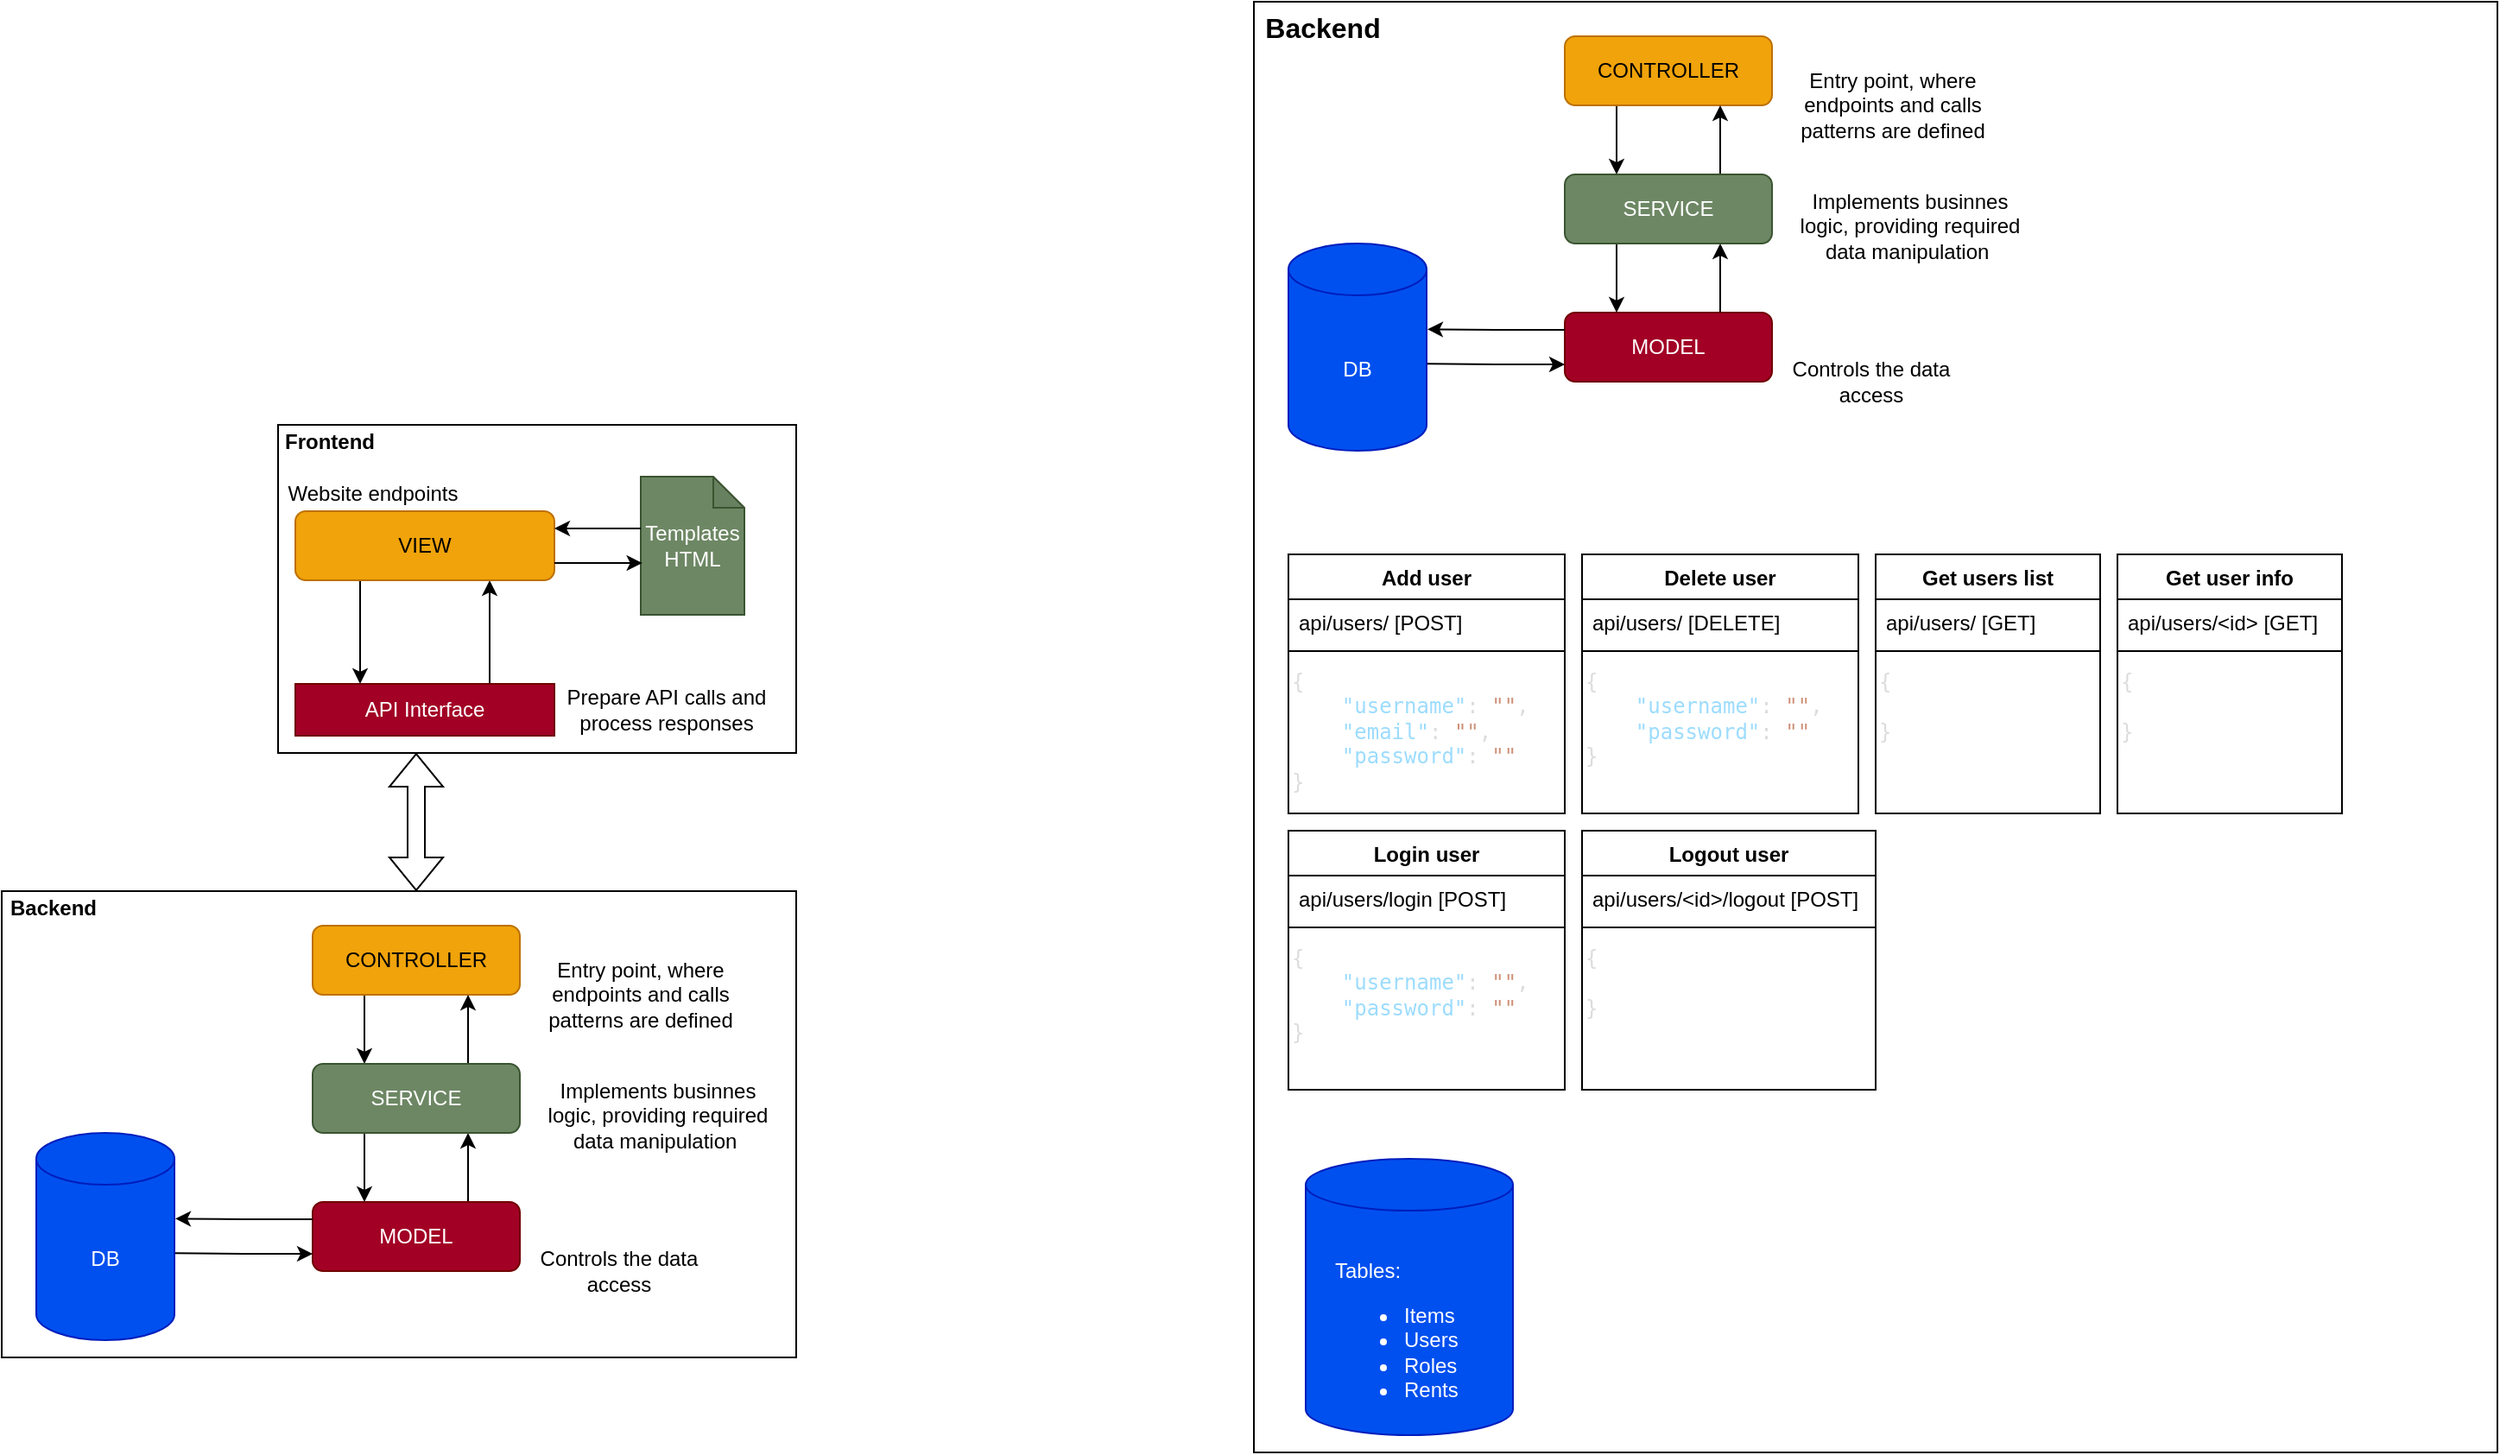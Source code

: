 <mxfile version="24.7.17">
  <diagram name="Page-1" id="8u7e0zY_blUvBscZtFUk">
    <mxGraphModel dx="2049" dy="1243" grid="1" gridSize="10" guides="1" tooltips="1" connect="1" arrows="1" fold="1" page="1" pageScale="1" pageWidth="850" pageHeight="1100" math="0" shadow="0">
      <root>
        <mxCell id="0" />
        <mxCell id="1" parent="0" />
        <mxCell id="OHBltOvMj3yplkKkjRe--42" value="" style="rounded=0;whiteSpace=wrap;html=1;" vertex="1" parent="1">
          <mxGeometry x="920" y="40" width="720" height="840" as="geometry" />
        </mxCell>
        <mxCell id="OHBltOvMj3yplkKkjRe--35" value="" style="shape=flexArrow;endArrow=classic;startArrow=classic;html=1;rounded=0;" edge="1" parent="1">
          <mxGeometry width="100" height="100" relative="1" as="geometry">
            <mxPoint x="435" y="555" as="sourcePoint" />
            <mxPoint x="435" y="475" as="targetPoint" />
          </mxGeometry>
        </mxCell>
        <mxCell id="OHBltOvMj3yplkKkjRe--37" value="" style="group" vertex="1" connectable="0" parent="1">
          <mxGeometry x="195" y="555" width="460" height="270" as="geometry" />
        </mxCell>
        <mxCell id="OHBltOvMj3yplkKkjRe--18" value="" style="rounded=0;whiteSpace=wrap;html=1;" vertex="1" parent="OHBltOvMj3yplkKkjRe--37">
          <mxGeometry width="460" height="270" as="geometry" />
        </mxCell>
        <mxCell id="OHBltOvMj3yplkKkjRe--19" value="" style="group" vertex="1" connectable="0" parent="OHBltOvMj3yplkKkjRe--37">
          <mxGeometry x="20" y="20" width="430" height="240" as="geometry" />
        </mxCell>
        <mxCell id="7PiEhyULykOHt1mqIxHx-28" style="edgeStyle=orthogonalEdgeStyle;rounded=0;orthogonalLoop=1;jettySize=auto;html=1;exitX=0.75;exitY=0;exitDx=0;exitDy=0;entryX=0.75;entryY=1;entryDx=0;entryDy=0;" parent="OHBltOvMj3yplkKkjRe--19" source="7PiEhyULykOHt1mqIxHx-21" target="7PiEhyULykOHt1mqIxHx-23" edge="1">
          <mxGeometry relative="1" as="geometry" />
        </mxCell>
        <mxCell id="7PiEhyULykOHt1mqIxHx-21" value="MODEL" style="rounded=1;whiteSpace=wrap;html=1;fillColor=#a20025;strokeColor=#6F0000;fontColor=#ffffff;" parent="OHBltOvMj3yplkKkjRe--19" vertex="1">
          <mxGeometry x="160" y="160" width="120" height="40" as="geometry" />
        </mxCell>
        <mxCell id="7PiEhyULykOHt1mqIxHx-29" style="edgeStyle=orthogonalEdgeStyle;rounded=0;orthogonalLoop=1;jettySize=auto;html=1;exitX=0.25;exitY=1;exitDx=0;exitDy=0;entryX=0.25;entryY=0;entryDx=0;entryDy=0;" parent="OHBltOvMj3yplkKkjRe--19" source="7PiEhyULykOHt1mqIxHx-22" target="7PiEhyULykOHt1mqIxHx-23" edge="1">
          <mxGeometry relative="1" as="geometry" />
        </mxCell>
        <mxCell id="7PiEhyULykOHt1mqIxHx-22" value="CONTROLLER" style="rounded=1;whiteSpace=wrap;html=1;fillColor=#f0a30a;fontColor=#000000;strokeColor=#BD7000;" parent="OHBltOvMj3yplkKkjRe--19" vertex="1">
          <mxGeometry x="160" width="120" height="40" as="geometry" />
        </mxCell>
        <mxCell id="7PiEhyULykOHt1mqIxHx-27" style="edgeStyle=orthogonalEdgeStyle;rounded=0;orthogonalLoop=1;jettySize=auto;html=1;exitX=0.25;exitY=1;exitDx=0;exitDy=0;entryX=0.25;entryY=0;entryDx=0;entryDy=0;" parent="OHBltOvMj3yplkKkjRe--19" source="7PiEhyULykOHt1mqIxHx-23" target="7PiEhyULykOHt1mqIxHx-21" edge="1">
          <mxGeometry relative="1" as="geometry" />
        </mxCell>
        <mxCell id="7PiEhyULykOHt1mqIxHx-30" style="edgeStyle=orthogonalEdgeStyle;rounded=0;orthogonalLoop=1;jettySize=auto;html=1;exitX=0.75;exitY=0;exitDx=0;exitDy=0;entryX=0.75;entryY=1;entryDx=0;entryDy=0;" parent="OHBltOvMj3yplkKkjRe--19" source="7PiEhyULykOHt1mqIxHx-23" target="7PiEhyULykOHt1mqIxHx-22" edge="1">
          <mxGeometry relative="1" as="geometry" />
        </mxCell>
        <mxCell id="7PiEhyULykOHt1mqIxHx-23" value="SERVICE" style="rounded=1;whiteSpace=wrap;html=1;fillColor=#6d8764;strokeColor=#3A5431;fontColor=#ffffff;" parent="OHBltOvMj3yplkKkjRe--19" vertex="1">
          <mxGeometry x="160" y="80" width="120" height="40" as="geometry" />
        </mxCell>
        <mxCell id="7PiEhyULykOHt1mqIxHx-24" value="DB" style="shape=cylinder3;whiteSpace=wrap;html=1;boundedLbl=1;backgroundOutline=1;size=15;fillColor=#0050ef;fontColor=#ffffff;strokeColor=#001DBC;" parent="OHBltOvMj3yplkKkjRe--19" vertex="1">
          <mxGeometry y="120" width="80" height="120" as="geometry" />
        </mxCell>
        <mxCell id="OHBltOvMj3yplkKkjRe--1" style="edgeStyle=orthogonalEdgeStyle;rounded=0;orthogonalLoop=1;jettySize=auto;html=1;exitX=0;exitY=0.25;exitDx=0;exitDy=0;entryX=1.006;entryY=0.414;entryDx=0;entryDy=0;entryPerimeter=0;" edge="1" parent="OHBltOvMj3yplkKkjRe--19" source="7PiEhyULykOHt1mqIxHx-21" target="7PiEhyULykOHt1mqIxHx-24">
          <mxGeometry relative="1" as="geometry" />
        </mxCell>
        <mxCell id="OHBltOvMj3yplkKkjRe--2" style="edgeStyle=orthogonalEdgeStyle;rounded=0;orthogonalLoop=1;jettySize=auto;html=1;exitX=0;exitY=0.75;exitDx=0;exitDy=0;entryX=1.006;entryY=0.58;entryDx=0;entryDy=0;entryPerimeter=0;startArrow=classic;startFill=1;endArrow=none;endFill=0;" edge="1" parent="OHBltOvMj3yplkKkjRe--19" source="7PiEhyULykOHt1mqIxHx-21" target="7PiEhyULykOHt1mqIxHx-24">
          <mxGeometry relative="1" as="geometry" />
        </mxCell>
        <mxCell id="OHBltOvMj3yplkKkjRe--10" value="Controls the data access" style="text;html=1;align=center;verticalAlign=middle;whiteSpace=wrap;rounded=0;" vertex="1" parent="OHBltOvMj3yplkKkjRe--19">
          <mxGeometry x="290" y="180" width="95" height="40" as="geometry" />
        </mxCell>
        <mxCell id="OHBltOvMj3yplkKkjRe--11" value="Implements businnes logic, providing required data manipulation&amp;nbsp;" style="text;html=1;align=center;verticalAlign=middle;whiteSpace=wrap;rounded=0;" vertex="1" parent="OHBltOvMj3yplkKkjRe--19">
          <mxGeometry x="290" y="90" width="140" height="40" as="geometry" />
        </mxCell>
        <mxCell id="OHBltOvMj3yplkKkjRe--12" value="Entry point, where endpoints and calls patterns are defined" style="text;html=1;align=center;verticalAlign=middle;whiteSpace=wrap;rounded=0;" vertex="1" parent="OHBltOvMj3yplkKkjRe--19">
          <mxGeometry x="280" y="20" width="140" height="40" as="geometry" />
        </mxCell>
        <mxCell id="OHBltOvMj3yplkKkjRe--20" value="Backend" style="text;html=1;align=center;verticalAlign=middle;whiteSpace=wrap;rounded=0;fontStyle=1" vertex="1" parent="OHBltOvMj3yplkKkjRe--37">
          <mxGeometry width="60" height="20" as="geometry" />
        </mxCell>
        <mxCell id="OHBltOvMj3yplkKkjRe--38" value="" style="group" vertex="1" connectable="0" parent="1">
          <mxGeometry x="355" y="275" width="300" height="200" as="geometry" />
        </mxCell>
        <mxCell id="OHBltOvMj3yplkKkjRe--21" value="" style="rounded=0;whiteSpace=wrap;html=1;" vertex="1" parent="OHBltOvMj3yplkKkjRe--38">
          <mxGeometry y="10" width="300" height="190" as="geometry" />
        </mxCell>
        <mxCell id="OHBltOvMj3yplkKkjRe--22" value="Frontend" style="text;html=1;align=center;verticalAlign=middle;whiteSpace=wrap;rounded=0;fontStyle=1" vertex="1" parent="OHBltOvMj3yplkKkjRe--38">
          <mxGeometry y="10" width="60" height="20" as="geometry" />
        </mxCell>
        <mxCell id="OHBltOvMj3yplkKkjRe--34" value="" style="group" vertex="1" connectable="0" parent="OHBltOvMj3yplkKkjRe--38">
          <mxGeometry y="40" width="290" height="155" as="geometry" />
        </mxCell>
        <mxCell id="OHBltOvMj3yplkKkjRe--23" value="Templates&lt;div&gt;HTML&lt;/div&gt;" style="shape=note;whiteSpace=wrap;html=1;backgroundOutline=1;darkOpacity=0.05;size=18;fillColor=#6d8764;fontColor=#ffffff;strokeColor=#3A5431;" vertex="1" parent="OHBltOvMj3yplkKkjRe--34">
          <mxGeometry x="210" width="60" height="80" as="geometry" />
        </mxCell>
        <mxCell id="OHBltOvMj3yplkKkjRe--31" style="edgeStyle=orthogonalEdgeStyle;rounded=0;orthogonalLoop=1;jettySize=auto;html=1;exitX=0.75;exitY=0;exitDx=0;exitDy=0;entryX=0.75;entryY=1;entryDx=0;entryDy=0;" edge="1" parent="OHBltOvMj3yplkKkjRe--34" source="OHBltOvMj3yplkKkjRe--25" target="OHBltOvMj3yplkKkjRe--26">
          <mxGeometry relative="1" as="geometry" />
        </mxCell>
        <mxCell id="OHBltOvMj3yplkKkjRe--25" value="API Interface" style="rounded=0;whiteSpace=wrap;html=1;fillColor=#a20025;fontColor=#ffffff;strokeColor=#6F0000;" vertex="1" parent="OHBltOvMj3yplkKkjRe--34">
          <mxGeometry x="10" y="120" width="150" height="30" as="geometry" />
        </mxCell>
        <mxCell id="OHBltOvMj3yplkKkjRe--30" style="edgeStyle=orthogonalEdgeStyle;rounded=0;orthogonalLoop=1;jettySize=auto;html=1;exitX=0.25;exitY=1;exitDx=0;exitDy=0;entryX=0.25;entryY=0;entryDx=0;entryDy=0;" edge="1" parent="OHBltOvMj3yplkKkjRe--34" source="OHBltOvMj3yplkKkjRe--26" target="OHBltOvMj3yplkKkjRe--25">
          <mxGeometry relative="1" as="geometry" />
        </mxCell>
        <mxCell id="OHBltOvMj3yplkKkjRe--26" value="VIEW" style="rounded=1;whiteSpace=wrap;html=1;fillColor=#f0a30a;fontColor=#000000;strokeColor=#BD7000;" vertex="1" parent="OHBltOvMj3yplkKkjRe--34">
          <mxGeometry x="10" y="20" width="150" height="40" as="geometry" />
        </mxCell>
        <mxCell id="OHBltOvMj3yplkKkjRe--28" style="edgeStyle=orthogonalEdgeStyle;rounded=0;orthogonalLoop=1;jettySize=auto;html=1;exitX=1;exitY=0.75;exitDx=0;exitDy=0;entryX=0.014;entryY=0.625;entryDx=0;entryDy=0;entryPerimeter=0;" edge="1" parent="OHBltOvMj3yplkKkjRe--34" source="OHBltOvMj3yplkKkjRe--26" target="OHBltOvMj3yplkKkjRe--23">
          <mxGeometry relative="1" as="geometry" />
        </mxCell>
        <mxCell id="OHBltOvMj3yplkKkjRe--29" style="edgeStyle=orthogonalEdgeStyle;rounded=0;orthogonalLoop=1;jettySize=auto;html=1;exitX=1;exitY=0.25;exitDx=0;exitDy=0;entryX=0;entryY=0.375;entryDx=0;entryDy=0;entryPerimeter=0;startArrow=classic;startFill=1;endArrow=none;endFill=0;" edge="1" parent="OHBltOvMj3yplkKkjRe--34" source="OHBltOvMj3yplkKkjRe--26" target="OHBltOvMj3yplkKkjRe--23">
          <mxGeometry relative="1" as="geometry" />
        </mxCell>
        <mxCell id="OHBltOvMj3yplkKkjRe--32" value="Prepare API calls and process responses" style="text;html=1;align=center;verticalAlign=middle;whiteSpace=wrap;rounded=0;" vertex="1" parent="OHBltOvMj3yplkKkjRe--34">
          <mxGeometry x="160" y="115" width="130" height="40" as="geometry" />
        </mxCell>
        <mxCell id="OHBltOvMj3yplkKkjRe--33" value="Website endpoints" style="text;html=1;align=center;verticalAlign=middle;whiteSpace=wrap;rounded=0;" vertex="1" parent="OHBltOvMj3yplkKkjRe--34">
          <mxGeometry width="110" height="20" as="geometry" />
        </mxCell>
        <mxCell id="OHBltOvMj3yplkKkjRe--43" value="" style="group" vertex="1" connectable="0" parent="1">
          <mxGeometry x="940" y="60" width="430" height="240" as="geometry" />
        </mxCell>
        <mxCell id="OHBltOvMj3yplkKkjRe--44" style="edgeStyle=orthogonalEdgeStyle;rounded=0;orthogonalLoop=1;jettySize=auto;html=1;exitX=0.75;exitY=0;exitDx=0;exitDy=0;entryX=0.75;entryY=1;entryDx=0;entryDy=0;" edge="1" parent="OHBltOvMj3yplkKkjRe--43" source="OHBltOvMj3yplkKkjRe--45" target="OHBltOvMj3yplkKkjRe--50">
          <mxGeometry relative="1" as="geometry" />
        </mxCell>
        <mxCell id="OHBltOvMj3yplkKkjRe--45" value="MODEL" style="rounded=1;whiteSpace=wrap;html=1;fillColor=#a20025;strokeColor=#6F0000;fontColor=#ffffff;" vertex="1" parent="OHBltOvMj3yplkKkjRe--43">
          <mxGeometry x="160" y="160" width="120" height="40" as="geometry" />
        </mxCell>
        <mxCell id="OHBltOvMj3yplkKkjRe--46" style="edgeStyle=orthogonalEdgeStyle;rounded=0;orthogonalLoop=1;jettySize=auto;html=1;exitX=0.25;exitY=1;exitDx=0;exitDy=0;entryX=0.25;entryY=0;entryDx=0;entryDy=0;" edge="1" parent="OHBltOvMj3yplkKkjRe--43" source="OHBltOvMj3yplkKkjRe--47" target="OHBltOvMj3yplkKkjRe--50">
          <mxGeometry relative="1" as="geometry" />
        </mxCell>
        <mxCell id="OHBltOvMj3yplkKkjRe--47" value="CONTROLLER" style="rounded=1;whiteSpace=wrap;html=1;fillColor=#f0a30a;fontColor=#000000;strokeColor=#BD7000;" vertex="1" parent="OHBltOvMj3yplkKkjRe--43">
          <mxGeometry x="160" width="120" height="40" as="geometry" />
        </mxCell>
        <mxCell id="OHBltOvMj3yplkKkjRe--48" style="edgeStyle=orthogonalEdgeStyle;rounded=0;orthogonalLoop=1;jettySize=auto;html=1;exitX=0.25;exitY=1;exitDx=0;exitDy=0;entryX=0.25;entryY=0;entryDx=0;entryDy=0;" edge="1" parent="OHBltOvMj3yplkKkjRe--43" source="OHBltOvMj3yplkKkjRe--50" target="OHBltOvMj3yplkKkjRe--45">
          <mxGeometry relative="1" as="geometry" />
        </mxCell>
        <mxCell id="OHBltOvMj3yplkKkjRe--49" style="edgeStyle=orthogonalEdgeStyle;rounded=0;orthogonalLoop=1;jettySize=auto;html=1;exitX=0.75;exitY=0;exitDx=0;exitDy=0;entryX=0.75;entryY=1;entryDx=0;entryDy=0;" edge="1" parent="OHBltOvMj3yplkKkjRe--43" source="OHBltOvMj3yplkKkjRe--50" target="OHBltOvMj3yplkKkjRe--47">
          <mxGeometry relative="1" as="geometry" />
        </mxCell>
        <mxCell id="OHBltOvMj3yplkKkjRe--50" value="SERVICE" style="rounded=1;whiteSpace=wrap;html=1;fillColor=#6d8764;strokeColor=#3A5431;fontColor=#ffffff;" vertex="1" parent="OHBltOvMj3yplkKkjRe--43">
          <mxGeometry x="160" y="80" width="120" height="40" as="geometry" />
        </mxCell>
        <mxCell id="OHBltOvMj3yplkKkjRe--51" value="DB" style="shape=cylinder3;whiteSpace=wrap;html=1;boundedLbl=1;backgroundOutline=1;size=15;fillColor=#0050ef;fontColor=#ffffff;strokeColor=#001DBC;" vertex="1" parent="OHBltOvMj3yplkKkjRe--43">
          <mxGeometry y="120" width="80" height="120" as="geometry" />
        </mxCell>
        <mxCell id="OHBltOvMj3yplkKkjRe--52" style="edgeStyle=orthogonalEdgeStyle;rounded=0;orthogonalLoop=1;jettySize=auto;html=1;exitX=0;exitY=0.25;exitDx=0;exitDy=0;entryX=1.006;entryY=0.414;entryDx=0;entryDy=0;entryPerimeter=0;" edge="1" parent="OHBltOvMj3yplkKkjRe--43" source="OHBltOvMj3yplkKkjRe--45" target="OHBltOvMj3yplkKkjRe--51">
          <mxGeometry relative="1" as="geometry" />
        </mxCell>
        <mxCell id="OHBltOvMj3yplkKkjRe--53" style="edgeStyle=orthogonalEdgeStyle;rounded=0;orthogonalLoop=1;jettySize=auto;html=1;exitX=0;exitY=0.75;exitDx=0;exitDy=0;entryX=1.006;entryY=0.58;entryDx=0;entryDy=0;entryPerimeter=0;startArrow=classic;startFill=1;endArrow=none;endFill=0;" edge="1" parent="OHBltOvMj3yplkKkjRe--43" source="OHBltOvMj3yplkKkjRe--45" target="OHBltOvMj3yplkKkjRe--51">
          <mxGeometry relative="1" as="geometry" />
        </mxCell>
        <mxCell id="OHBltOvMj3yplkKkjRe--54" value="Controls the data access" style="text;html=1;align=center;verticalAlign=middle;whiteSpace=wrap;rounded=0;" vertex="1" parent="OHBltOvMj3yplkKkjRe--43">
          <mxGeometry x="290" y="180" width="95" height="40" as="geometry" />
        </mxCell>
        <mxCell id="OHBltOvMj3yplkKkjRe--55" value="Implements businnes logic, providing required data manipulation&amp;nbsp;" style="text;html=1;align=center;verticalAlign=middle;whiteSpace=wrap;rounded=0;" vertex="1" parent="OHBltOvMj3yplkKkjRe--43">
          <mxGeometry x="290" y="90" width="140" height="40" as="geometry" />
        </mxCell>
        <mxCell id="OHBltOvMj3yplkKkjRe--56" value="Entry point, where endpoints and calls patterns are defined" style="text;html=1;align=center;verticalAlign=middle;whiteSpace=wrap;rounded=0;" vertex="1" parent="OHBltOvMj3yplkKkjRe--43">
          <mxGeometry x="280" y="20" width="140" height="40" as="geometry" />
        </mxCell>
        <mxCell id="OHBltOvMj3yplkKkjRe--57" value="Backend" style="text;html=1;align=center;verticalAlign=middle;whiteSpace=wrap;rounded=0;fontStyle=1;fontSize=16;" vertex="1" parent="1">
          <mxGeometry x="920" y="40" width="80" height="30" as="geometry" />
        </mxCell>
        <mxCell id="OHBltOvMj3yplkKkjRe--71" value="Add user" style="swimlane;fontStyle=1;align=center;verticalAlign=top;childLayout=stackLayout;horizontal=1;startSize=26;horizontalStack=0;resizeParent=1;resizeParentMax=0;resizeLast=0;collapsible=1;marginBottom=0;whiteSpace=wrap;html=1;" vertex="1" parent="1">
          <mxGeometry x="940" y="360" width="160" height="150" as="geometry" />
        </mxCell>
        <mxCell id="OHBltOvMj3yplkKkjRe--72" value="api/users/ [POST]&lt;div&gt;&lt;br&gt;&lt;/div&gt;" style="text;strokeColor=none;fillColor=none;align=left;verticalAlign=top;spacingLeft=4;spacingRight=4;overflow=hidden;rotatable=0;points=[[0,0.5],[1,0.5]];portConstraint=eastwest;whiteSpace=wrap;html=1;" vertex="1" parent="OHBltOvMj3yplkKkjRe--71">
          <mxGeometry y="26" width="160" height="26" as="geometry" />
        </mxCell>
        <mxCell id="OHBltOvMj3yplkKkjRe--73" value="" style="line;strokeWidth=1;fillColor=none;align=left;verticalAlign=middle;spacingTop=-1;spacingLeft=3;spacingRight=3;rotatable=0;labelPosition=right;points=[];portConstraint=eastwest;strokeColor=inherit;" vertex="1" parent="OHBltOvMj3yplkKkjRe--71">
          <mxGeometry y="52" width="160" height="8" as="geometry" />
        </mxCell>
        <UserObject label="&lt;div style=&quot;forced-color-adjust: none; border-color: rgb(0, 0, 0); color: rgb(248, 248, 242); font-family: IBMPlexMono, monospace, &amp;quot;Droid Sans Fallback&amp;quot;, &amp;quot;Droid Sans Mono&amp;quot;, &amp;quot;monospace&amp;quot;, monospace; font-size: 12px; font-style: normal; font-variant-ligatures: normal; font-variant-caps: normal; font-weight: 400; letter-spacing: normal; orphans: 2; text-align: left; text-indent: 0px; text-transform: none; widows: 2; word-spacing: 0px; -webkit-text-stroke-width: 0px; white-space: pre; text-decoration-thickness: initial; text-decoration-style: initial; text-decoration-color: initial;&quot;&gt;&lt;span style=&quot;forced-color-adjust: none; border-color: rgb(0, 0, 0); color: rgb(220, 220, 220);&quot;&gt;{&lt;/span&gt;&lt;/div&gt;&lt;div style=&quot;forced-color-adjust: none; border-color: rgb(0, 0, 0); color: rgb(248, 248, 242); font-family: IBMPlexMono, monospace, &amp;quot;Droid Sans Fallback&amp;quot;, &amp;quot;Droid Sans Mono&amp;quot;, &amp;quot;monospace&amp;quot;, monospace; font-size: 12px; font-style: normal; font-variant-ligatures: normal; font-variant-caps: normal; font-weight: 400; letter-spacing: normal; orphans: 2; text-align: left; text-indent: 0px; text-transform: none; widows: 2; word-spacing: 0px; -webkit-text-stroke-width: 0px; white-space: pre; text-decoration-thickness: initial; text-decoration-style: initial; text-decoration-color: initial;&quot;&gt;&lt;span style=&quot;forced-color-adjust: none; border-color: rgb(0, 0, 0); color: rgb(248, 248, 242);&quot;&gt;    &lt;/span&gt;&lt;span style=&quot;forced-color-adjust: none; border-color: rgb(0, 0, 0); color: rgb(156, 220, 254);&quot;&gt;&quot;username&quot;&lt;/span&gt;&lt;span style=&quot;forced-color-adjust: none; border-color: rgb(0, 0, 0); color: rgb(220, 220, 220);&quot;&gt;:&lt;/span&gt;&lt;span style=&quot;forced-color-adjust: none; border-color: rgb(0, 0, 0); color: rgb(248, 248, 242);&quot;&gt; &lt;/span&gt;&lt;span style=&quot;forced-color-adjust: none; border-color: rgb(0, 0, 0); color: rgb(206, 145, 120);&quot;&gt;&quot;&quot;&lt;/span&gt;&lt;span style=&quot;forced-color-adjust: none; border-color: rgb(0, 0, 0); color: rgb(220, 220, 220);&quot;&gt;,&lt;/span&gt;&lt;/div&gt;&lt;div style=&quot;forced-color-adjust: none; border-color: rgb(0, 0, 0); color: rgb(248, 248, 242); font-family: IBMPlexMono, monospace, &amp;quot;Droid Sans Fallback&amp;quot;, &amp;quot;Droid Sans Mono&amp;quot;, &amp;quot;monospace&amp;quot;, monospace; font-size: 12px; font-style: normal; font-variant-ligatures: normal; font-variant-caps: normal; font-weight: 400; letter-spacing: normal; orphans: 2; text-align: left; text-indent: 0px; text-transform: none; widows: 2; word-spacing: 0px; -webkit-text-stroke-width: 0px; white-space: pre; text-decoration-thickness: initial; text-decoration-style: initial; text-decoration-color: initial;&quot;&gt;&lt;span style=&quot;forced-color-adjust: none; border-color: rgb(0, 0, 0); color: rgb(248, 248, 242);&quot;&gt;    &lt;/span&gt;&lt;span style=&quot;forced-color-adjust: none; border-color: rgb(0, 0, 0); color: rgb(156, 220, 254);&quot;&gt;&quot;email&quot;&lt;/span&gt;&lt;span style=&quot;forced-color-adjust: none; border-color: rgb(0, 0, 0); color: rgb(220, 220, 220);&quot;&gt;:&lt;/span&gt;&lt;span style=&quot;forced-color-adjust: none; border-color: rgb(0, 0, 0); color: rgb(248, 248, 242);&quot;&gt; &lt;/span&gt;&lt;span style=&quot;forced-color-adjust: none; border-color: rgb(0, 0, 0); color: rgb(206, 145, 120);&quot;&gt;&quot;&quot;&lt;/span&gt;&lt;span style=&quot;forced-color-adjust: none; border-color: rgb(0, 0, 0); color: rgb(220, 220, 220);&quot;&gt;,&lt;/span&gt;&lt;/div&gt;&lt;div style=&quot;forced-color-adjust: none; border-color: rgb(0, 0, 0); color: rgb(248, 248, 242); font-family: IBMPlexMono, monospace, &amp;quot;Droid Sans Fallback&amp;quot;, &amp;quot;Droid Sans Mono&amp;quot;, &amp;quot;monospace&amp;quot;, monospace; font-size: 12px; font-style: normal; font-variant-ligatures: normal; font-variant-caps: normal; font-weight: 400; letter-spacing: normal; orphans: 2; text-align: left; text-indent: 0px; text-transform: none; widows: 2; word-spacing: 0px; -webkit-text-stroke-width: 0px; white-space: pre; text-decoration-thickness: initial; text-decoration-style: initial; text-decoration-color: initial;&quot;&gt;&lt;span style=&quot;forced-color-adjust: none; border-color: rgb(0, 0, 0); color: rgb(248, 248, 242);&quot;&gt;    &lt;/span&gt;&lt;span style=&quot;forced-color-adjust: none; border-color: rgb(0, 0, 0); color: rgb(156, 220, 254);&quot;&gt;&quot;password&quot;&lt;/span&gt;&lt;span style=&quot;forced-color-adjust: none; border-color: rgb(0, 0, 0); color: rgb(220, 220, 220);&quot;&gt;:&lt;/span&gt;&lt;span style=&quot;forced-color-adjust: none; border-color: rgb(0, 0, 0); color: rgb(248, 248, 242);&quot;&gt; &lt;/span&gt;&lt;span style=&quot;forced-color-adjust: none; border-color: rgb(0, 0, 0); color: rgb(206, 145, 120);&quot;&gt;&quot;&quot;&lt;/span&gt;&lt;/div&gt;&lt;div style=&quot;forced-color-adjust: none; border-color: rgb(0, 0, 0); color: rgb(248, 248, 242); font-family: IBMPlexMono, monospace, &amp;quot;Droid Sans Fallback&amp;quot;, &amp;quot;Droid Sans Mono&amp;quot;, &amp;quot;monospace&amp;quot;, monospace; font-size: 12px; font-style: normal; font-variant-ligatures: normal; font-variant-caps: normal; font-weight: 400; letter-spacing: normal; orphans: 2; text-align: left; text-indent: 0px; text-transform: none; widows: 2; word-spacing: 0px; -webkit-text-stroke-width: 0px; white-space: pre; text-decoration-thickness: initial; text-decoration-style: initial; text-decoration-color: initial;&quot;&gt;&lt;span style=&quot;forced-color-adjust: none; border-color: rgb(0, 0, 0); color: rgb(220, 220, 220);&quot;&gt;}&lt;/span&gt;&lt;/div&gt;" link="&lt;div style=&quot;forced-color-adjust: none; border-color: rgb(0, 0, 0); color: rgb(248, 248, 242); font-family: IBMPlexMono, monospace, &amp;quot;Droid Sans Fallback&amp;quot;, &amp;quot;Droid Sans Mono&amp;quot;, &amp;quot;monospace&amp;quot;, monospace; font-size: 12px; font-style: normal; font-variant-ligatures: normal; font-variant-caps: normal; font-weight: 400; letter-spacing: normal; orphans: 2; text-align: left; text-indent: 0px; text-transform: none; widows: 2; word-spacing: 0px; -webkit-text-stroke-width: 0px; white-space: pre; background-color: rgb(27, 29, 30); text-decoration-thickness: initial; text-decoration-style: initial; text-decoration-color: initial;&quot;&gt;&lt;span style=&quot;forced-color-adjust: none; border-color: rgb(0, 0, 0); color: rgb(220, 220, 220);&quot;&gt;{&lt;/span&gt;&lt;/div&gt;&lt;div style=&quot;forced-color-adjust: none; border-color: rgb(0, 0, 0); color: rgb(248, 248, 242); font-family: IBMPlexMono, monospace, &amp;quot;Droid Sans Fallback&amp;quot;, &amp;quot;Droid Sans Mono&amp;quot;, &amp;quot;monospace&amp;quot;, monospace; font-size: 12px; font-style: normal; font-variant-ligatures: normal; font-variant-caps: normal; font-weight: 400; letter-spacing: normal; orphans: 2; text-align: left; text-indent: 0px; text-transform: none; widows: 2; word-spacing: 0px; -webkit-text-stroke-width: 0px; white-space: pre; background-color: rgb(27, 29, 30); text-decoration-thickness: initial; text-decoration-style: initial; text-decoration-color: initial;&quot;&gt;&lt;span style=&quot;forced-color-adjust: none; border-color: rgb(0, 0, 0); color: rgb(248, 248, 242);&quot;&gt;    &lt;/span&gt;&lt;span style=&quot;forced-color-adjust: none; border-color: rgb(0, 0, 0); color: rgb(156, 220, 254);&quot;&gt;&quot;username&quot;&lt;/span&gt;&lt;span style=&quot;forced-color-adjust: none; border-color: rgb(0, 0, 0); color: rgb(220, 220, 220);&quot;&gt;:&lt;/span&gt;&lt;span style=&quot;forced-color-adjust: none; border-color: rgb(0, 0, 0); color: rgb(248, 248, 242);&quot;&gt; &lt;/span&gt;&lt;span style=&quot;forced-color-adjust: none; border-color: rgb(0, 0, 0); color: rgb(206, 145, 120);&quot;&gt;&quot;Jose&quot;&lt;/span&gt;&lt;span style=&quot;forced-color-adjust: none; border-color: rgb(0, 0, 0); color: rgb(220, 220, 220);&quot;&gt;,&lt;/span&gt;&lt;/div&gt;&lt;div style=&quot;forced-color-adjust: none; border-color: rgb(0, 0, 0); color: rgb(248, 248, 242); font-family: IBMPlexMono, monospace, &amp;quot;Droid Sans Fallback&amp;quot;, &amp;quot;Droid Sans Mono&amp;quot;, &amp;quot;monospace&amp;quot;, monospace; font-size: 12px; font-style: normal; font-variant-ligatures: normal; font-variant-caps: normal; font-weight: 400; letter-spacing: normal; orphans: 2; text-align: left; text-indent: 0px; text-transform: none; widows: 2; word-spacing: 0px; -webkit-text-stroke-width: 0px; white-space: pre; background-color: rgb(27, 29, 30); text-decoration-thickness: initial; text-decoration-style: initial; text-decoration-color: initial;&quot;&gt;&lt;span style=&quot;forced-color-adjust: none; border-color: rgb(0, 0, 0); color: rgb(248, 248, 242);&quot;&gt;    &lt;/span&gt;&lt;span style=&quot;forced-color-adjust: none; border-color: rgb(0, 0, 0); color: rgb(156, 220, 254);&quot;&gt;&quot;email&quot;&lt;/span&gt;&lt;span style=&quot;forced-color-adjust: none; border-color: rgb(0, 0, 0); color: rgb(220, 220, 220);&quot;&gt;:&lt;/span&gt;&lt;span style=&quot;forced-color-adjust: none; border-color: rgb(0, 0, 0); color: rgb(248, 248, 242);&quot;&gt; &lt;/span&gt;&lt;span style=&quot;forced-color-adjust: none; border-color: rgb(0, 0, 0); color: rgb(206, 145, 120);&quot;&gt;&quot;jose@example.com&quot;&lt;/span&gt;&lt;span style=&quot;forced-color-adjust: none; border-color: rgb(0, 0, 0); color: rgb(220, 220, 220);&quot;&gt;,&lt;/span&gt;&lt;/div&gt;&lt;div style=&quot;forced-color-adjust: none; border-color: rgb(0, 0, 0); color: rgb(248, 248, 242); font-family: IBMPlexMono, monospace, &amp;quot;Droid Sans Fallback&amp;quot;, &amp;quot;Droid Sans Mono&amp;quot;, &amp;quot;monospace&amp;quot;, monospace; font-size: 12px; font-style: normal; font-variant-ligatures: normal; font-variant-caps: normal; font-weight: 400; letter-spacing: normal; orphans: 2; text-align: left; text-indent: 0px; text-transform: none; widows: 2; word-spacing: 0px; -webkit-text-stroke-width: 0px; white-space: pre; background-color: rgb(27, 29, 30); text-decoration-thickness: initial; text-decoration-style: initial; text-decoration-color: initial;&quot;&gt;&lt;span style=&quot;forced-color-adjust: none; border-color: rgb(0, 0, 0); color: rgb(248, 248, 242);&quot;&gt;    &lt;/span&gt;&lt;span style=&quot;forced-color-adjust: none; border-color: rgb(0, 0, 0); color: rgb(156, 220, 254);&quot;&gt;&quot;password&quot;&lt;/span&gt;&lt;span style=&quot;forced-color-adjust: none; border-color: rgb(0, 0, 0); color: rgb(220, 220, 220);&quot;&gt;:&lt;/span&gt;&lt;span style=&quot;forced-color-adjust: none; border-color: rgb(0, 0, 0); color: rgb(248, 248, 242);&quot;&gt; &lt;/span&gt;&lt;span style=&quot;forced-color-adjust: none; border-color: rgb(0, 0, 0); color: rgb(206, 145, 120);&quot;&gt;&quot;strong_password&quot;&lt;/span&gt;&lt;/div&gt;&lt;div style=&quot;forced-color-adjust: none; border-color: rgb(0, 0, 0); color: rgb(248, 248, 242); font-family: IBMPlexMono, monospace, &amp;quot;Droid Sans Fallback&amp;quot;, &amp;quot;Droid Sans Mono&amp;quot;, &amp;quot;monospace&amp;quot;, monospace; font-size: 12px; font-style: normal; font-variant-ligatures: normal; font-variant-caps: normal; font-weight: 400; letter-spacing: normal; orphans: 2; text-align: left; text-indent: 0px; text-transform: none; widows: 2; word-spacing: 0px; -webkit-text-stroke-width: 0px; white-space: pre; background-color: rgb(27, 29, 30); text-decoration-thickness: initial; text-decoration-style: initial; text-decoration-color: initial;&quot;&gt;&lt;span style=&quot;forced-color-adjust: none; border-color: rgb(0, 0, 0); color: rgb(220, 220, 220);&quot;&gt;}&lt;/span&gt;&lt;/div&gt;" id="OHBltOvMj3yplkKkjRe--75">
          <mxCell style="text;whiteSpace=wrap;html=1;labelBackgroundColor=none;" vertex="1" parent="OHBltOvMj3yplkKkjRe--71">
            <mxGeometry y="60" width="160" height="90" as="geometry" />
          </mxCell>
        </UserObject>
        <mxCell id="OHBltOvMj3yplkKkjRe--76" value="Delete user" style="swimlane;fontStyle=1;align=center;verticalAlign=top;childLayout=stackLayout;horizontal=1;startSize=26;horizontalStack=0;resizeParent=1;resizeParentMax=0;resizeLast=0;collapsible=1;marginBottom=0;whiteSpace=wrap;html=1;" vertex="1" parent="1">
          <mxGeometry x="1110" y="360" width="160" height="150" as="geometry" />
        </mxCell>
        <mxCell id="OHBltOvMj3yplkKkjRe--77" value="api/users/ [DELETE]&lt;div&gt;&lt;br&gt;&lt;/div&gt;" style="text;strokeColor=none;fillColor=none;align=left;verticalAlign=top;spacingLeft=4;spacingRight=4;overflow=hidden;rotatable=0;points=[[0,0.5],[1,0.5]];portConstraint=eastwest;whiteSpace=wrap;html=1;" vertex="1" parent="OHBltOvMj3yplkKkjRe--76">
          <mxGeometry y="26" width="160" height="26" as="geometry" />
        </mxCell>
        <mxCell id="OHBltOvMj3yplkKkjRe--78" value="" style="line;strokeWidth=1;fillColor=none;align=left;verticalAlign=middle;spacingTop=-1;spacingLeft=3;spacingRight=3;rotatable=0;labelPosition=right;points=[];portConstraint=eastwest;strokeColor=inherit;" vertex="1" parent="OHBltOvMj3yplkKkjRe--76">
          <mxGeometry y="52" width="160" height="8" as="geometry" />
        </mxCell>
        <UserObject label="&lt;div style=&quot;forced-color-adjust: none; border-color: rgb(0, 0, 0); color: rgb(248, 248, 242); font-family: IBMPlexMono, monospace, &amp;quot;Droid Sans Fallback&amp;quot;, &amp;quot;Droid Sans Mono&amp;quot;, &amp;quot;monospace&amp;quot;, monospace; font-size: 12px; font-style: normal; font-variant-ligatures: normal; font-variant-caps: normal; font-weight: 400; letter-spacing: normal; orphans: 2; text-align: left; text-indent: 0px; text-transform: none; widows: 2; word-spacing: 0px; -webkit-text-stroke-width: 0px; white-space: pre; text-decoration-thickness: initial; text-decoration-style: initial; text-decoration-color: initial;&quot;&gt;&lt;span style=&quot;forced-color-adjust: none; border-color: rgb(0, 0, 0); color: rgb(220, 220, 220);&quot;&gt;{&lt;/span&gt;&lt;/div&gt;&lt;div style=&quot;forced-color-adjust: none; border-color: rgb(0, 0, 0); color: rgb(248, 248, 242); font-family: IBMPlexMono, monospace, &amp;quot;Droid Sans Fallback&amp;quot;, &amp;quot;Droid Sans Mono&amp;quot;, &amp;quot;monospace&amp;quot;, monospace; font-size: 12px; font-style: normal; font-variant-ligatures: normal; font-variant-caps: normal; font-weight: 400; letter-spacing: normal; orphans: 2; text-align: left; text-indent: 0px; text-transform: none; widows: 2; word-spacing: 0px; -webkit-text-stroke-width: 0px; white-space: pre; text-decoration-thickness: initial; text-decoration-style: initial; text-decoration-color: initial;&quot;&gt;&lt;span style=&quot;forced-color-adjust: none; border-color: rgb(0, 0, 0); color: rgb(248, 248, 242);&quot;&gt;    &lt;/span&gt;&lt;span style=&quot;forced-color-adjust: none; border-color: rgb(0, 0, 0); color: rgb(156, 220, 254);&quot;&gt;&quot;username&quot;&lt;/span&gt;&lt;span style=&quot;forced-color-adjust: none; border-color: rgb(0, 0, 0); color: rgb(220, 220, 220);&quot;&gt;:&lt;/span&gt;&lt;span style=&quot;forced-color-adjust: none; border-color: rgb(0, 0, 0); color: rgb(248, 248, 242);&quot;&gt; &lt;/span&gt;&lt;span style=&quot;forced-color-adjust: none; border-color: rgb(0, 0, 0); color: rgb(206, 145, 120);&quot;&gt;&quot;&quot;&lt;/span&gt;&lt;span style=&quot;forced-color-adjust: none; border-color: rgb(0, 0, 0); color: rgb(220, 220, 220);&quot;&gt;,&lt;/span&gt;&lt;/div&gt;&lt;div style=&quot;forced-color-adjust: none; border-color: rgb(0, 0, 0); color: rgb(248, 248, 242); font-family: IBMPlexMono, monospace, &amp;quot;Droid Sans Fallback&amp;quot;, &amp;quot;Droid Sans Mono&amp;quot;, &amp;quot;monospace&amp;quot;, monospace; font-size: 12px; font-style: normal; font-variant-ligatures: normal; font-variant-caps: normal; font-weight: 400; letter-spacing: normal; orphans: 2; text-align: left; text-indent: 0px; text-transform: none; widows: 2; word-spacing: 0px; -webkit-text-stroke-width: 0px; white-space: pre; text-decoration-thickness: initial; text-decoration-style: initial; text-decoration-color: initial;&quot;&gt;&lt;span style=&quot;forced-color-adjust: none; border-color: rgb(0, 0, 0); color: rgb(248, 248, 242);&quot;&gt;    &lt;/span&gt;&lt;span style=&quot;forced-color-adjust: none; border-color: rgb(0, 0, 0); color: rgb(156, 220, 254);&quot;&gt;&quot;password&quot;&lt;/span&gt;&lt;span style=&quot;forced-color-adjust: none; border-color: rgb(0, 0, 0); color: rgb(220, 220, 220);&quot;&gt;:&lt;/span&gt;&lt;span style=&quot;forced-color-adjust: none; border-color: rgb(0, 0, 0); color: rgb(248, 248, 242);&quot;&gt; &lt;/span&gt;&lt;span style=&quot;forced-color-adjust: none; border-color: rgb(0, 0, 0); color: rgb(206, 145, 120);&quot;&gt;&quot;&quot;&lt;/span&gt;&lt;/div&gt;&lt;div style=&quot;forced-color-adjust: none; border-color: rgb(0, 0, 0); color: rgb(248, 248, 242); font-family: IBMPlexMono, monospace, &amp;quot;Droid Sans Fallback&amp;quot;, &amp;quot;Droid Sans Mono&amp;quot;, &amp;quot;monospace&amp;quot;, monospace; font-size: 12px; font-style: normal; font-variant-ligatures: normal; font-variant-caps: normal; font-weight: 400; letter-spacing: normal; orphans: 2; text-align: left; text-indent: 0px; text-transform: none; widows: 2; word-spacing: 0px; -webkit-text-stroke-width: 0px; white-space: pre; text-decoration-thickness: initial; text-decoration-style: initial; text-decoration-color: initial;&quot;&gt;&lt;span style=&quot;forced-color-adjust: none; border-color: rgb(0, 0, 0); color: rgb(220, 220, 220);&quot;&gt;}&lt;/span&gt;&lt;/div&gt;" link="&lt;div style=&quot;forced-color-adjust: none; border-color: rgb(0, 0, 0); color: rgb(248, 248, 242); font-family: IBMPlexMono, monospace, &amp;quot;Droid Sans Fallback&amp;quot;, &amp;quot;Droid Sans Mono&amp;quot;, &amp;quot;monospace&amp;quot;, monospace; font-size: 12px; font-style: normal; font-variant-ligatures: normal; font-variant-caps: normal; font-weight: 400; letter-spacing: normal; orphans: 2; text-align: left; text-indent: 0px; text-transform: none; widows: 2; word-spacing: 0px; -webkit-text-stroke-width: 0px; white-space: pre; background-color: rgb(27, 29, 30); text-decoration-thickness: initial; text-decoration-style: initial; text-decoration-color: initial;&quot;&gt;&lt;span style=&quot;forced-color-adjust: none; border-color: rgb(0, 0, 0); color: rgb(220, 220, 220);&quot;&gt;{&lt;/span&gt;&lt;/div&gt;&lt;div style=&quot;forced-color-adjust: none; border-color: rgb(0, 0, 0); color: rgb(248, 248, 242); font-family: IBMPlexMono, monospace, &amp;quot;Droid Sans Fallback&amp;quot;, &amp;quot;Droid Sans Mono&amp;quot;, &amp;quot;monospace&amp;quot;, monospace; font-size: 12px; font-style: normal; font-variant-ligatures: normal; font-variant-caps: normal; font-weight: 400; letter-spacing: normal; orphans: 2; text-align: left; text-indent: 0px; text-transform: none; widows: 2; word-spacing: 0px; -webkit-text-stroke-width: 0px; white-space: pre; background-color: rgb(27, 29, 30); text-decoration-thickness: initial; text-decoration-style: initial; text-decoration-color: initial;&quot;&gt;&lt;span style=&quot;forced-color-adjust: none; border-color: rgb(0, 0, 0); color: rgb(248, 248, 242);&quot;&gt;    &lt;/span&gt;&lt;span style=&quot;forced-color-adjust: none; border-color: rgb(0, 0, 0); color: rgb(156, 220, 254);&quot;&gt;&quot;username&quot;&lt;/span&gt;&lt;span style=&quot;forced-color-adjust: none; border-color: rgb(0, 0, 0); color: rgb(220, 220, 220);&quot;&gt;:&lt;/span&gt;&lt;span style=&quot;forced-color-adjust: none; border-color: rgb(0, 0, 0); color: rgb(248, 248, 242);&quot;&gt; &lt;/span&gt;&lt;span style=&quot;forced-color-adjust: none; border-color: rgb(0, 0, 0); color: rgb(206, 145, 120);&quot;&gt;&quot;Jose&quot;&lt;/span&gt;&lt;span style=&quot;forced-color-adjust: none; border-color: rgb(0, 0, 0); color: rgb(220, 220, 220);&quot;&gt;,&lt;/span&gt;&lt;/div&gt;&lt;div style=&quot;forced-color-adjust: none; border-color: rgb(0, 0, 0); color: rgb(248, 248, 242); font-family: IBMPlexMono, monospace, &amp;quot;Droid Sans Fallback&amp;quot;, &amp;quot;Droid Sans Mono&amp;quot;, &amp;quot;monospace&amp;quot;, monospace; font-size: 12px; font-style: normal; font-variant-ligatures: normal; font-variant-caps: normal; font-weight: 400; letter-spacing: normal; orphans: 2; text-align: left; text-indent: 0px; text-transform: none; widows: 2; word-spacing: 0px; -webkit-text-stroke-width: 0px; white-space: pre; background-color: rgb(27, 29, 30); text-decoration-thickness: initial; text-decoration-style: initial; text-decoration-color: initial;&quot;&gt;&lt;span style=&quot;forced-color-adjust: none; border-color: rgb(0, 0, 0); color: rgb(248, 248, 242);&quot;&gt;    &lt;/span&gt;&lt;span style=&quot;forced-color-adjust: none; border-color: rgb(0, 0, 0); color: rgb(156, 220, 254);&quot;&gt;&quot;email&quot;&lt;/span&gt;&lt;span style=&quot;forced-color-adjust: none; border-color: rgb(0, 0, 0); color: rgb(220, 220, 220);&quot;&gt;:&lt;/span&gt;&lt;span style=&quot;forced-color-adjust: none; border-color: rgb(0, 0, 0); color: rgb(248, 248, 242);&quot;&gt; &lt;/span&gt;&lt;span style=&quot;forced-color-adjust: none; border-color: rgb(0, 0, 0); color: rgb(206, 145, 120);&quot;&gt;&quot;jose@example.com&quot;&lt;/span&gt;&lt;span style=&quot;forced-color-adjust: none; border-color: rgb(0, 0, 0); color: rgb(220, 220, 220);&quot;&gt;,&lt;/span&gt;&lt;/div&gt;&lt;div style=&quot;forced-color-adjust: none; border-color: rgb(0, 0, 0); color: rgb(248, 248, 242); font-family: IBMPlexMono, monospace, &amp;quot;Droid Sans Fallback&amp;quot;, &amp;quot;Droid Sans Mono&amp;quot;, &amp;quot;monospace&amp;quot;, monospace; font-size: 12px; font-style: normal; font-variant-ligatures: normal; font-variant-caps: normal; font-weight: 400; letter-spacing: normal; orphans: 2; text-align: left; text-indent: 0px; text-transform: none; widows: 2; word-spacing: 0px; -webkit-text-stroke-width: 0px; white-space: pre; background-color: rgb(27, 29, 30); text-decoration-thickness: initial; text-decoration-style: initial; text-decoration-color: initial;&quot;&gt;&lt;span style=&quot;forced-color-adjust: none; border-color: rgb(0, 0, 0); color: rgb(248, 248, 242);&quot;&gt;    &lt;/span&gt;&lt;span style=&quot;forced-color-adjust: none; border-color: rgb(0, 0, 0); color: rgb(156, 220, 254);&quot;&gt;&quot;password&quot;&lt;/span&gt;&lt;span style=&quot;forced-color-adjust: none; border-color: rgb(0, 0, 0); color: rgb(220, 220, 220);&quot;&gt;:&lt;/span&gt;&lt;span style=&quot;forced-color-adjust: none; border-color: rgb(0, 0, 0); color: rgb(248, 248, 242);&quot;&gt; &lt;/span&gt;&lt;span style=&quot;forced-color-adjust: none; border-color: rgb(0, 0, 0); color: rgb(206, 145, 120);&quot;&gt;&quot;strong_password&quot;&lt;/span&gt;&lt;/div&gt;&lt;div style=&quot;forced-color-adjust: none; border-color: rgb(0, 0, 0); color: rgb(248, 248, 242); font-family: IBMPlexMono, monospace, &amp;quot;Droid Sans Fallback&amp;quot;, &amp;quot;Droid Sans Mono&amp;quot;, &amp;quot;monospace&amp;quot;, monospace; font-size: 12px; font-style: normal; font-variant-ligatures: normal; font-variant-caps: normal; font-weight: 400; letter-spacing: normal; orphans: 2; text-align: left; text-indent: 0px; text-transform: none; widows: 2; word-spacing: 0px; -webkit-text-stroke-width: 0px; white-space: pre; background-color: rgb(27, 29, 30); text-decoration-thickness: initial; text-decoration-style: initial; text-decoration-color: initial;&quot;&gt;&lt;span style=&quot;forced-color-adjust: none; border-color: rgb(0, 0, 0); color: rgb(220, 220, 220);&quot;&gt;}&lt;/span&gt;&lt;/div&gt;" id="OHBltOvMj3yplkKkjRe--79">
          <mxCell style="text;whiteSpace=wrap;html=1;labelBackgroundColor=none;" vertex="1" parent="OHBltOvMj3yplkKkjRe--76">
            <mxGeometry y="60" width="160" height="90" as="geometry" />
          </mxCell>
        </UserObject>
        <mxCell id="OHBltOvMj3yplkKkjRe--80" value="Get users list" style="swimlane;fontStyle=1;align=center;verticalAlign=top;childLayout=stackLayout;horizontal=1;startSize=26;horizontalStack=0;resizeParent=1;resizeParentMax=0;resizeLast=0;collapsible=1;marginBottom=0;whiteSpace=wrap;html=1;" vertex="1" parent="1">
          <mxGeometry x="1280" y="360" width="130" height="150" as="geometry" />
        </mxCell>
        <mxCell id="OHBltOvMj3yplkKkjRe--81" value="api/users/ [GET]&lt;div&gt;&lt;br&gt;&lt;/div&gt;" style="text;strokeColor=none;fillColor=none;align=left;verticalAlign=top;spacingLeft=4;spacingRight=4;overflow=hidden;rotatable=0;points=[[0,0.5],[1,0.5]];portConstraint=eastwest;whiteSpace=wrap;html=1;" vertex="1" parent="OHBltOvMj3yplkKkjRe--80">
          <mxGeometry y="26" width="130" height="26" as="geometry" />
        </mxCell>
        <mxCell id="OHBltOvMj3yplkKkjRe--82" value="" style="line;strokeWidth=1;fillColor=none;align=left;verticalAlign=middle;spacingTop=-1;spacingLeft=3;spacingRight=3;rotatable=0;labelPosition=right;points=[];portConstraint=eastwest;strokeColor=inherit;" vertex="1" parent="OHBltOvMj3yplkKkjRe--80">
          <mxGeometry y="52" width="130" height="8" as="geometry" />
        </mxCell>
        <UserObject label="&lt;div style=&quot;forced-color-adjust: none; border-color: rgb(0, 0, 0); font-family: IBMPlexMono, monospace, &amp;quot;Droid Sans Fallback&amp;quot;, &amp;quot;Droid Sans Mono&amp;quot;, &amp;quot;monospace&amp;quot;, monospace; font-size: 12px; font-style: normal; font-variant-ligatures: normal; font-variant-caps: normal; font-weight: 400; letter-spacing: normal; orphans: 2; text-align: left; text-indent: 0px; text-transform: none; widows: 2; word-spacing: 0px; -webkit-text-stroke-width: 0px; white-space: pre; text-decoration-thickness: initial; text-decoration-style: initial; text-decoration-color: initial;&quot;&gt;&lt;font color=&quot;#dcdcdc&quot;&gt;{&lt;/font&gt;&lt;/div&gt;&lt;div style=&quot;forced-color-adjust: none; border-color: rgb(0, 0, 0); font-family: IBMPlexMono, monospace, &amp;quot;Droid Sans Fallback&amp;quot;, &amp;quot;Droid Sans Mono&amp;quot;, &amp;quot;monospace&amp;quot;, monospace; font-size: 12px; font-style: normal; font-variant-ligatures: normal; font-variant-caps: normal; font-weight: 400; letter-spacing: normal; orphans: 2; text-align: left; text-indent: 0px; text-transform: none; widows: 2; word-spacing: 0px; -webkit-text-stroke-width: 0px; white-space: pre; text-decoration-thickness: initial; text-decoration-style: initial; text-decoration-color: initial;&quot;&gt;&lt;font color=&quot;#dcdcdc&quot;&gt;&lt;br&gt;&lt;/font&gt;&lt;/div&gt;&lt;div style=&quot;forced-color-adjust: none; border-color: rgb(0, 0, 0); font-family: IBMPlexMono, monospace, &amp;quot;Droid Sans Fallback&amp;quot;, &amp;quot;Droid Sans Mono&amp;quot;, &amp;quot;monospace&amp;quot;, monospace; font-size: 12px; font-style: normal; font-variant-ligatures: normal; font-variant-caps: normal; font-weight: 400; letter-spacing: normal; orphans: 2; text-align: left; text-indent: 0px; text-transform: none; widows: 2; word-spacing: 0px; -webkit-text-stroke-width: 0px; white-space: pre; text-decoration-thickness: initial; text-decoration-style: initial; text-decoration-color: initial;&quot;&gt;&lt;font color=&quot;#dcdcdc&quot;&gt;}&lt;/font&gt;&lt;/div&gt;" link="&lt;div style=&quot;forced-color-adjust: none; border-color: rgb(0, 0, 0); color: rgb(248, 248, 242); font-family: IBMPlexMono, monospace, &amp;quot;Droid Sans Fallback&amp;quot;, &amp;quot;Droid Sans Mono&amp;quot;, &amp;quot;monospace&amp;quot;, monospace; font-size: 12px; font-style: normal; font-variant-ligatures: normal; font-variant-caps: normal; font-weight: 400; letter-spacing: normal; orphans: 2; text-align: left; text-indent: 0px; text-transform: none; widows: 2; word-spacing: 0px; -webkit-text-stroke-width: 0px; white-space: pre; background-color: rgb(27, 29, 30); text-decoration-thickness: initial; text-decoration-style: initial; text-decoration-color: initial;&quot;&gt;&lt;span style=&quot;forced-color-adjust: none; border-color: rgb(0, 0, 0); color: rgb(220, 220, 220);&quot;&gt;{&lt;/span&gt;&lt;/div&gt;&lt;div style=&quot;forced-color-adjust: none; border-color: rgb(0, 0, 0); color: rgb(248, 248, 242); font-family: IBMPlexMono, monospace, &amp;quot;Droid Sans Fallback&amp;quot;, &amp;quot;Droid Sans Mono&amp;quot;, &amp;quot;monospace&amp;quot;, monospace; font-size: 12px; font-style: normal; font-variant-ligatures: normal; font-variant-caps: normal; font-weight: 400; letter-spacing: normal; orphans: 2; text-align: left; text-indent: 0px; text-transform: none; widows: 2; word-spacing: 0px; -webkit-text-stroke-width: 0px; white-space: pre; background-color: rgb(27, 29, 30); text-decoration-thickness: initial; text-decoration-style: initial; text-decoration-color: initial;&quot;&gt;&lt;span style=&quot;forced-color-adjust: none; border-color: rgb(0, 0, 0); color: rgb(248, 248, 242);&quot;&gt;    &lt;/span&gt;&lt;span style=&quot;forced-color-adjust: none; border-color: rgb(0, 0, 0); color: rgb(156, 220, 254);&quot;&gt;&quot;username&quot;&lt;/span&gt;&lt;span style=&quot;forced-color-adjust: none; border-color: rgb(0, 0, 0); color: rgb(220, 220, 220);&quot;&gt;:&lt;/span&gt;&lt;span style=&quot;forced-color-adjust: none; border-color: rgb(0, 0, 0); color: rgb(248, 248, 242);&quot;&gt; &lt;/span&gt;&lt;span style=&quot;forced-color-adjust: none; border-color: rgb(0, 0, 0); color: rgb(206, 145, 120);&quot;&gt;&quot;Jose&quot;&lt;/span&gt;&lt;span style=&quot;forced-color-adjust: none; border-color: rgb(0, 0, 0); color: rgb(220, 220, 220);&quot;&gt;,&lt;/span&gt;&lt;/div&gt;&lt;div style=&quot;forced-color-adjust: none; border-color: rgb(0, 0, 0); color: rgb(248, 248, 242); font-family: IBMPlexMono, monospace, &amp;quot;Droid Sans Fallback&amp;quot;, &amp;quot;Droid Sans Mono&amp;quot;, &amp;quot;monospace&amp;quot;, monospace; font-size: 12px; font-style: normal; font-variant-ligatures: normal; font-variant-caps: normal; font-weight: 400; letter-spacing: normal; orphans: 2; text-align: left; text-indent: 0px; text-transform: none; widows: 2; word-spacing: 0px; -webkit-text-stroke-width: 0px; white-space: pre; background-color: rgb(27, 29, 30); text-decoration-thickness: initial; text-decoration-style: initial; text-decoration-color: initial;&quot;&gt;&lt;span style=&quot;forced-color-adjust: none; border-color: rgb(0, 0, 0); color: rgb(248, 248, 242);&quot;&gt;    &lt;/span&gt;&lt;span style=&quot;forced-color-adjust: none; border-color: rgb(0, 0, 0); color: rgb(156, 220, 254);&quot;&gt;&quot;email&quot;&lt;/span&gt;&lt;span style=&quot;forced-color-adjust: none; border-color: rgb(0, 0, 0); color: rgb(220, 220, 220);&quot;&gt;:&lt;/span&gt;&lt;span style=&quot;forced-color-adjust: none; border-color: rgb(0, 0, 0); color: rgb(248, 248, 242);&quot;&gt; &lt;/span&gt;&lt;span style=&quot;forced-color-adjust: none; border-color: rgb(0, 0, 0); color: rgb(206, 145, 120);&quot;&gt;&quot;jose@example.com&quot;&lt;/span&gt;&lt;span style=&quot;forced-color-adjust: none; border-color: rgb(0, 0, 0); color: rgb(220, 220, 220);&quot;&gt;,&lt;/span&gt;&lt;/div&gt;&lt;div style=&quot;forced-color-adjust: none; border-color: rgb(0, 0, 0); color: rgb(248, 248, 242); font-family: IBMPlexMono, monospace, &amp;quot;Droid Sans Fallback&amp;quot;, &amp;quot;Droid Sans Mono&amp;quot;, &amp;quot;monospace&amp;quot;, monospace; font-size: 12px; font-style: normal; font-variant-ligatures: normal; font-variant-caps: normal; font-weight: 400; letter-spacing: normal; orphans: 2; text-align: left; text-indent: 0px; text-transform: none; widows: 2; word-spacing: 0px; -webkit-text-stroke-width: 0px; white-space: pre; background-color: rgb(27, 29, 30); text-decoration-thickness: initial; text-decoration-style: initial; text-decoration-color: initial;&quot;&gt;&lt;span style=&quot;forced-color-adjust: none; border-color: rgb(0, 0, 0); color: rgb(248, 248, 242);&quot;&gt;    &lt;/span&gt;&lt;span style=&quot;forced-color-adjust: none; border-color: rgb(0, 0, 0); color: rgb(156, 220, 254);&quot;&gt;&quot;password&quot;&lt;/span&gt;&lt;span style=&quot;forced-color-adjust: none; border-color: rgb(0, 0, 0); color: rgb(220, 220, 220);&quot;&gt;:&lt;/span&gt;&lt;span style=&quot;forced-color-adjust: none; border-color: rgb(0, 0, 0); color: rgb(248, 248, 242);&quot;&gt; &lt;/span&gt;&lt;span style=&quot;forced-color-adjust: none; border-color: rgb(0, 0, 0); color: rgb(206, 145, 120);&quot;&gt;&quot;strong_password&quot;&lt;/span&gt;&lt;/div&gt;&lt;div style=&quot;forced-color-adjust: none; border-color: rgb(0, 0, 0); color: rgb(248, 248, 242); font-family: IBMPlexMono, monospace, &amp;quot;Droid Sans Fallback&amp;quot;, &amp;quot;Droid Sans Mono&amp;quot;, &amp;quot;monospace&amp;quot;, monospace; font-size: 12px; font-style: normal; font-variant-ligatures: normal; font-variant-caps: normal; font-weight: 400; letter-spacing: normal; orphans: 2; text-align: left; text-indent: 0px; text-transform: none; widows: 2; word-spacing: 0px; -webkit-text-stroke-width: 0px; white-space: pre; background-color: rgb(27, 29, 30); text-decoration-thickness: initial; text-decoration-style: initial; text-decoration-color: initial;&quot;&gt;&lt;span style=&quot;forced-color-adjust: none; border-color: rgb(0, 0, 0); color: rgb(220, 220, 220);&quot;&gt;}&lt;/span&gt;&lt;/div&gt;" id="OHBltOvMj3yplkKkjRe--83">
          <mxCell style="text;whiteSpace=wrap;html=1;labelBackgroundColor=none;" vertex="1" parent="OHBltOvMj3yplkKkjRe--80">
            <mxGeometry y="60" width="130" height="90" as="geometry" />
          </mxCell>
        </UserObject>
        <mxCell id="OHBltOvMj3yplkKkjRe--84" value="Get user info" style="swimlane;fontStyle=1;align=center;verticalAlign=top;childLayout=stackLayout;horizontal=1;startSize=26;horizontalStack=0;resizeParent=1;resizeParentMax=0;resizeLast=0;collapsible=1;marginBottom=0;whiteSpace=wrap;html=1;" vertex="1" parent="1">
          <mxGeometry x="1420" y="360" width="130" height="150" as="geometry" />
        </mxCell>
        <mxCell id="OHBltOvMj3yplkKkjRe--85" value="api/users/&amp;lt;id&amp;gt; [GET]&lt;div&gt;&lt;br&gt;&lt;/div&gt;" style="text;strokeColor=none;fillColor=none;align=left;verticalAlign=top;spacingLeft=4;spacingRight=4;overflow=hidden;rotatable=0;points=[[0,0.5],[1,0.5]];portConstraint=eastwest;whiteSpace=wrap;html=1;" vertex="1" parent="OHBltOvMj3yplkKkjRe--84">
          <mxGeometry y="26" width="130" height="26" as="geometry" />
        </mxCell>
        <mxCell id="OHBltOvMj3yplkKkjRe--86" value="" style="line;strokeWidth=1;fillColor=none;align=left;verticalAlign=middle;spacingTop=-1;spacingLeft=3;spacingRight=3;rotatable=0;labelPosition=right;points=[];portConstraint=eastwest;strokeColor=inherit;" vertex="1" parent="OHBltOvMj3yplkKkjRe--84">
          <mxGeometry y="52" width="130" height="8" as="geometry" />
        </mxCell>
        <UserObject label="&lt;div style=&quot;forced-color-adjust: none; border-color: rgb(0, 0, 0); font-family: IBMPlexMono, monospace, &amp;quot;Droid Sans Fallback&amp;quot;, &amp;quot;Droid Sans Mono&amp;quot;, &amp;quot;monospace&amp;quot;, monospace; font-size: 12px; font-style: normal; font-variant-ligatures: normal; font-variant-caps: normal; font-weight: 400; letter-spacing: normal; orphans: 2; text-align: left; text-indent: 0px; text-transform: none; widows: 2; word-spacing: 0px; -webkit-text-stroke-width: 0px; white-space: pre; text-decoration-thickness: initial; text-decoration-style: initial; text-decoration-color: initial;&quot;&gt;&lt;font color=&quot;#dcdcdc&quot;&gt;{&lt;/font&gt;&lt;/div&gt;&lt;div style=&quot;forced-color-adjust: none; border-color: rgb(0, 0, 0); font-family: IBMPlexMono, monospace, &amp;quot;Droid Sans Fallback&amp;quot;, &amp;quot;Droid Sans Mono&amp;quot;, &amp;quot;monospace&amp;quot;, monospace; font-size: 12px; font-style: normal; font-variant-ligatures: normal; font-variant-caps: normal; font-weight: 400; letter-spacing: normal; orphans: 2; text-align: left; text-indent: 0px; text-transform: none; widows: 2; word-spacing: 0px; -webkit-text-stroke-width: 0px; white-space: pre; text-decoration-thickness: initial; text-decoration-style: initial; text-decoration-color: initial;&quot;&gt;&lt;font color=&quot;#dcdcdc&quot;&gt;&lt;br&gt;&lt;/font&gt;&lt;/div&gt;&lt;div style=&quot;forced-color-adjust: none; border-color: rgb(0, 0, 0); font-family: IBMPlexMono, monospace, &amp;quot;Droid Sans Fallback&amp;quot;, &amp;quot;Droid Sans Mono&amp;quot;, &amp;quot;monospace&amp;quot;, monospace; font-size: 12px; font-style: normal; font-variant-ligatures: normal; font-variant-caps: normal; font-weight: 400; letter-spacing: normal; orphans: 2; text-align: left; text-indent: 0px; text-transform: none; widows: 2; word-spacing: 0px; -webkit-text-stroke-width: 0px; white-space: pre; text-decoration-thickness: initial; text-decoration-style: initial; text-decoration-color: initial;&quot;&gt;&lt;font color=&quot;#dcdcdc&quot;&gt;}&lt;/font&gt;&lt;/div&gt;" link="&lt;div style=&quot;forced-color-adjust: none; border-color: rgb(0, 0, 0); color: rgb(248, 248, 242); font-family: IBMPlexMono, monospace, &amp;quot;Droid Sans Fallback&amp;quot;, &amp;quot;Droid Sans Mono&amp;quot;, &amp;quot;monospace&amp;quot;, monospace; font-size: 12px; font-style: normal; font-variant-ligatures: normal; font-variant-caps: normal; font-weight: 400; letter-spacing: normal; orphans: 2; text-align: left; text-indent: 0px; text-transform: none; widows: 2; word-spacing: 0px; -webkit-text-stroke-width: 0px; white-space: pre; background-color: rgb(27, 29, 30); text-decoration-thickness: initial; text-decoration-style: initial; text-decoration-color: initial;&quot;&gt;&lt;span style=&quot;forced-color-adjust: none; border-color: rgb(0, 0, 0); color: rgb(220, 220, 220);&quot;&gt;{&lt;/span&gt;&lt;/div&gt;&lt;div style=&quot;forced-color-adjust: none; border-color: rgb(0, 0, 0); color: rgb(248, 248, 242); font-family: IBMPlexMono, monospace, &amp;quot;Droid Sans Fallback&amp;quot;, &amp;quot;Droid Sans Mono&amp;quot;, &amp;quot;monospace&amp;quot;, monospace; font-size: 12px; font-style: normal; font-variant-ligatures: normal; font-variant-caps: normal; font-weight: 400; letter-spacing: normal; orphans: 2; text-align: left; text-indent: 0px; text-transform: none; widows: 2; word-spacing: 0px; -webkit-text-stroke-width: 0px; white-space: pre; background-color: rgb(27, 29, 30); text-decoration-thickness: initial; text-decoration-style: initial; text-decoration-color: initial;&quot;&gt;&lt;span style=&quot;forced-color-adjust: none; border-color: rgb(0, 0, 0); color: rgb(248, 248, 242);&quot;&gt;    &lt;/span&gt;&lt;span style=&quot;forced-color-adjust: none; border-color: rgb(0, 0, 0); color: rgb(156, 220, 254);&quot;&gt;&quot;username&quot;&lt;/span&gt;&lt;span style=&quot;forced-color-adjust: none; border-color: rgb(0, 0, 0); color: rgb(220, 220, 220);&quot;&gt;:&lt;/span&gt;&lt;span style=&quot;forced-color-adjust: none; border-color: rgb(0, 0, 0); color: rgb(248, 248, 242);&quot;&gt; &lt;/span&gt;&lt;span style=&quot;forced-color-adjust: none; border-color: rgb(0, 0, 0); color: rgb(206, 145, 120);&quot;&gt;&quot;Jose&quot;&lt;/span&gt;&lt;span style=&quot;forced-color-adjust: none; border-color: rgb(0, 0, 0); color: rgb(220, 220, 220);&quot;&gt;,&lt;/span&gt;&lt;/div&gt;&lt;div style=&quot;forced-color-adjust: none; border-color: rgb(0, 0, 0); color: rgb(248, 248, 242); font-family: IBMPlexMono, monospace, &amp;quot;Droid Sans Fallback&amp;quot;, &amp;quot;Droid Sans Mono&amp;quot;, &amp;quot;monospace&amp;quot;, monospace; font-size: 12px; font-style: normal; font-variant-ligatures: normal; font-variant-caps: normal; font-weight: 400; letter-spacing: normal; orphans: 2; text-align: left; text-indent: 0px; text-transform: none; widows: 2; word-spacing: 0px; -webkit-text-stroke-width: 0px; white-space: pre; background-color: rgb(27, 29, 30); text-decoration-thickness: initial; text-decoration-style: initial; text-decoration-color: initial;&quot;&gt;&lt;span style=&quot;forced-color-adjust: none; border-color: rgb(0, 0, 0); color: rgb(248, 248, 242);&quot;&gt;    &lt;/span&gt;&lt;span style=&quot;forced-color-adjust: none; border-color: rgb(0, 0, 0); color: rgb(156, 220, 254);&quot;&gt;&quot;email&quot;&lt;/span&gt;&lt;span style=&quot;forced-color-adjust: none; border-color: rgb(0, 0, 0); color: rgb(220, 220, 220);&quot;&gt;:&lt;/span&gt;&lt;span style=&quot;forced-color-adjust: none; border-color: rgb(0, 0, 0); color: rgb(248, 248, 242);&quot;&gt; &lt;/span&gt;&lt;span style=&quot;forced-color-adjust: none; border-color: rgb(0, 0, 0); color: rgb(206, 145, 120);&quot;&gt;&quot;jose@example.com&quot;&lt;/span&gt;&lt;span style=&quot;forced-color-adjust: none; border-color: rgb(0, 0, 0); color: rgb(220, 220, 220);&quot;&gt;,&lt;/span&gt;&lt;/div&gt;&lt;div style=&quot;forced-color-adjust: none; border-color: rgb(0, 0, 0); color: rgb(248, 248, 242); font-family: IBMPlexMono, monospace, &amp;quot;Droid Sans Fallback&amp;quot;, &amp;quot;Droid Sans Mono&amp;quot;, &amp;quot;monospace&amp;quot;, monospace; font-size: 12px; font-style: normal; font-variant-ligatures: normal; font-variant-caps: normal; font-weight: 400; letter-spacing: normal; orphans: 2; text-align: left; text-indent: 0px; text-transform: none; widows: 2; word-spacing: 0px; -webkit-text-stroke-width: 0px; white-space: pre; background-color: rgb(27, 29, 30); text-decoration-thickness: initial; text-decoration-style: initial; text-decoration-color: initial;&quot;&gt;&lt;span style=&quot;forced-color-adjust: none; border-color: rgb(0, 0, 0); color: rgb(248, 248, 242);&quot;&gt;    &lt;/span&gt;&lt;span style=&quot;forced-color-adjust: none; border-color: rgb(0, 0, 0); color: rgb(156, 220, 254);&quot;&gt;&quot;password&quot;&lt;/span&gt;&lt;span style=&quot;forced-color-adjust: none; border-color: rgb(0, 0, 0); color: rgb(220, 220, 220);&quot;&gt;:&lt;/span&gt;&lt;span style=&quot;forced-color-adjust: none; border-color: rgb(0, 0, 0); color: rgb(248, 248, 242);&quot;&gt; &lt;/span&gt;&lt;span style=&quot;forced-color-adjust: none; border-color: rgb(0, 0, 0); color: rgb(206, 145, 120);&quot;&gt;&quot;strong_password&quot;&lt;/span&gt;&lt;/div&gt;&lt;div style=&quot;forced-color-adjust: none; border-color: rgb(0, 0, 0); color: rgb(248, 248, 242); font-family: IBMPlexMono, monospace, &amp;quot;Droid Sans Fallback&amp;quot;, &amp;quot;Droid Sans Mono&amp;quot;, &amp;quot;monospace&amp;quot;, monospace; font-size: 12px; font-style: normal; font-variant-ligatures: normal; font-variant-caps: normal; font-weight: 400; letter-spacing: normal; orphans: 2; text-align: left; text-indent: 0px; text-transform: none; widows: 2; word-spacing: 0px; -webkit-text-stroke-width: 0px; white-space: pre; background-color: rgb(27, 29, 30); text-decoration-thickness: initial; text-decoration-style: initial; text-decoration-color: initial;&quot;&gt;&lt;span style=&quot;forced-color-adjust: none; border-color: rgb(0, 0, 0); color: rgb(220, 220, 220);&quot;&gt;}&lt;/span&gt;&lt;/div&gt;" id="OHBltOvMj3yplkKkjRe--87">
          <mxCell style="text;whiteSpace=wrap;html=1;labelBackgroundColor=none;" vertex="1" parent="OHBltOvMj3yplkKkjRe--84">
            <mxGeometry y="60" width="130" height="90" as="geometry" />
          </mxCell>
        </UserObject>
        <mxCell id="OHBltOvMj3yplkKkjRe--88" value="Login user" style="swimlane;fontStyle=1;align=center;verticalAlign=top;childLayout=stackLayout;horizontal=1;startSize=26;horizontalStack=0;resizeParent=1;resizeParentMax=0;resizeLast=0;collapsible=1;marginBottom=0;whiteSpace=wrap;html=1;" vertex="1" parent="1">
          <mxGeometry x="940" y="520" width="160" height="150" as="geometry" />
        </mxCell>
        <mxCell id="OHBltOvMj3yplkKkjRe--89" value="api/users/login [POST]&lt;div&gt;&lt;br&gt;&lt;/div&gt;" style="text;strokeColor=none;fillColor=none;align=left;verticalAlign=top;spacingLeft=4;spacingRight=4;overflow=hidden;rotatable=0;points=[[0,0.5],[1,0.5]];portConstraint=eastwest;whiteSpace=wrap;html=1;" vertex="1" parent="OHBltOvMj3yplkKkjRe--88">
          <mxGeometry y="26" width="160" height="26" as="geometry" />
        </mxCell>
        <mxCell id="OHBltOvMj3yplkKkjRe--90" value="" style="line;strokeWidth=1;fillColor=none;align=left;verticalAlign=middle;spacingTop=-1;spacingLeft=3;spacingRight=3;rotatable=0;labelPosition=right;points=[];portConstraint=eastwest;strokeColor=inherit;" vertex="1" parent="OHBltOvMj3yplkKkjRe--88">
          <mxGeometry y="52" width="160" height="8" as="geometry" />
        </mxCell>
        <UserObject label="&lt;div style=&quot;forced-color-adjust: none; border-color: rgb(0, 0, 0); color: rgb(248, 248, 242); font-family: IBMPlexMono, monospace, &amp;quot;Droid Sans Fallback&amp;quot;, &amp;quot;Droid Sans Mono&amp;quot;, &amp;quot;monospace&amp;quot;, monospace; font-size: 12px; font-style: normal; font-variant-ligatures: normal; font-variant-caps: normal; font-weight: 400; letter-spacing: normal; orphans: 2; text-align: left; text-indent: 0px; text-transform: none; widows: 2; word-spacing: 0px; -webkit-text-stroke-width: 0px; white-space: pre; text-decoration-thickness: initial; text-decoration-style: initial; text-decoration-color: initial;&quot;&gt;&lt;span style=&quot;forced-color-adjust: none; border-color: rgb(0, 0, 0); color: rgb(220, 220, 220);&quot;&gt;{&lt;/span&gt;&lt;/div&gt;&lt;div style=&quot;forced-color-adjust: none; border-color: rgb(0, 0, 0); color: rgb(248, 248, 242); font-family: IBMPlexMono, monospace, &amp;quot;Droid Sans Fallback&amp;quot;, &amp;quot;Droid Sans Mono&amp;quot;, &amp;quot;monospace&amp;quot;, monospace; font-size: 12px; font-style: normal; font-variant-ligatures: normal; font-variant-caps: normal; font-weight: 400; letter-spacing: normal; orphans: 2; text-align: left; text-indent: 0px; text-transform: none; widows: 2; word-spacing: 0px; -webkit-text-stroke-width: 0px; white-space: pre; text-decoration-thickness: initial; text-decoration-style: initial; text-decoration-color: initial;&quot;&gt;&lt;span style=&quot;forced-color-adjust: none; border-color: rgb(0, 0, 0); color: rgb(248, 248, 242);&quot;&gt;    &lt;/span&gt;&lt;span style=&quot;forced-color-adjust: none; border-color: rgb(0, 0, 0); color: rgb(156, 220, 254);&quot;&gt;&quot;username&quot;&lt;/span&gt;&lt;span style=&quot;forced-color-adjust: none; border-color: rgb(0, 0, 0); color: rgb(220, 220, 220);&quot;&gt;:&lt;/span&gt;&lt;span style=&quot;forced-color-adjust: none; border-color: rgb(0, 0, 0); color: rgb(248, 248, 242);&quot;&gt; &lt;/span&gt;&lt;span style=&quot;forced-color-adjust: none; border-color: rgb(0, 0, 0); color: rgb(206, 145, 120);&quot;&gt;&quot;&quot;&lt;/span&gt;&lt;span style=&quot;forced-color-adjust: none; border-color: rgb(0, 0, 0); color: rgb(220, 220, 220);&quot;&gt;,&lt;/span&gt;&lt;/div&gt;&lt;div style=&quot;forced-color-adjust: none; border-color: rgb(0, 0, 0); color: rgb(248, 248, 242); font-family: IBMPlexMono, monospace, &amp;quot;Droid Sans Fallback&amp;quot;, &amp;quot;Droid Sans Mono&amp;quot;, &amp;quot;monospace&amp;quot;, monospace; font-size: 12px; font-style: normal; font-variant-ligatures: normal; font-variant-caps: normal; font-weight: 400; letter-spacing: normal; orphans: 2; text-align: left; text-indent: 0px; text-transform: none; widows: 2; word-spacing: 0px; -webkit-text-stroke-width: 0px; white-space: pre; text-decoration-thickness: initial; text-decoration-style: initial; text-decoration-color: initial;&quot;&gt;&lt;span style=&quot;forced-color-adjust: none; border-color: rgb(0, 0, 0); color: rgb(248, 248, 242);&quot;&gt;    &lt;/span&gt;&lt;span style=&quot;forced-color-adjust: none; border-color: rgb(0, 0, 0); color: rgb(156, 220, 254);&quot;&gt;&quot;password&quot;&lt;/span&gt;&lt;span style=&quot;forced-color-adjust: none; border-color: rgb(0, 0, 0); color: rgb(220, 220, 220);&quot;&gt;:&lt;/span&gt;&lt;span style=&quot;forced-color-adjust: none; border-color: rgb(0, 0, 0); color: rgb(248, 248, 242);&quot;&gt; &lt;/span&gt;&lt;span style=&quot;forced-color-adjust: none; border-color: rgb(0, 0, 0); color: rgb(206, 145, 120);&quot;&gt;&quot;&quot;&lt;/span&gt;&lt;/div&gt;&lt;div style=&quot;forced-color-adjust: none; border-color: rgb(0, 0, 0); color: rgb(248, 248, 242); font-family: IBMPlexMono, monospace, &amp;quot;Droid Sans Fallback&amp;quot;, &amp;quot;Droid Sans Mono&amp;quot;, &amp;quot;monospace&amp;quot;, monospace; font-size: 12px; font-style: normal; font-variant-ligatures: normal; font-variant-caps: normal; font-weight: 400; letter-spacing: normal; orphans: 2; text-align: left; text-indent: 0px; text-transform: none; widows: 2; word-spacing: 0px; -webkit-text-stroke-width: 0px; white-space: pre; text-decoration-thickness: initial; text-decoration-style: initial; text-decoration-color: initial;&quot;&gt;&lt;span style=&quot;forced-color-adjust: none; border-color: rgb(0, 0, 0); color: rgb(220, 220, 220);&quot;&gt;}&lt;/span&gt;&lt;/div&gt;" link="&lt;div style=&quot;forced-color-adjust: none; border-color: rgb(0, 0, 0); color: rgb(248, 248, 242); font-family: IBMPlexMono, monospace, &amp;quot;Droid Sans Fallback&amp;quot;, &amp;quot;Droid Sans Mono&amp;quot;, &amp;quot;monospace&amp;quot;, monospace; font-size: 12px; font-style: normal; font-variant-ligatures: normal; font-variant-caps: normal; font-weight: 400; letter-spacing: normal; orphans: 2; text-align: left; text-indent: 0px; text-transform: none; widows: 2; word-spacing: 0px; -webkit-text-stroke-width: 0px; white-space: pre; background-color: rgb(27, 29, 30); text-decoration-thickness: initial; text-decoration-style: initial; text-decoration-color: initial;&quot;&gt;&lt;span style=&quot;forced-color-adjust: none; border-color: rgb(0, 0, 0); color: rgb(220, 220, 220);&quot;&gt;{&lt;/span&gt;&lt;/div&gt;&lt;div style=&quot;forced-color-adjust: none; border-color: rgb(0, 0, 0); color: rgb(248, 248, 242); font-family: IBMPlexMono, monospace, &amp;quot;Droid Sans Fallback&amp;quot;, &amp;quot;Droid Sans Mono&amp;quot;, &amp;quot;monospace&amp;quot;, monospace; font-size: 12px; font-style: normal; font-variant-ligatures: normal; font-variant-caps: normal; font-weight: 400; letter-spacing: normal; orphans: 2; text-align: left; text-indent: 0px; text-transform: none; widows: 2; word-spacing: 0px; -webkit-text-stroke-width: 0px; white-space: pre; background-color: rgb(27, 29, 30); text-decoration-thickness: initial; text-decoration-style: initial; text-decoration-color: initial;&quot;&gt;&lt;span style=&quot;forced-color-adjust: none; border-color: rgb(0, 0, 0); color: rgb(248, 248, 242);&quot;&gt;    &lt;/span&gt;&lt;span style=&quot;forced-color-adjust: none; border-color: rgb(0, 0, 0); color: rgb(156, 220, 254);&quot;&gt;&quot;username&quot;&lt;/span&gt;&lt;span style=&quot;forced-color-adjust: none; border-color: rgb(0, 0, 0); color: rgb(220, 220, 220);&quot;&gt;:&lt;/span&gt;&lt;span style=&quot;forced-color-adjust: none; border-color: rgb(0, 0, 0); color: rgb(248, 248, 242);&quot;&gt; &lt;/span&gt;&lt;span style=&quot;forced-color-adjust: none; border-color: rgb(0, 0, 0); color: rgb(206, 145, 120);&quot;&gt;&quot;Jose&quot;&lt;/span&gt;&lt;span style=&quot;forced-color-adjust: none; border-color: rgb(0, 0, 0); color: rgb(220, 220, 220);&quot;&gt;,&lt;/span&gt;&lt;/div&gt;&lt;div style=&quot;forced-color-adjust: none; border-color: rgb(0, 0, 0); color: rgb(248, 248, 242); font-family: IBMPlexMono, monospace, &amp;quot;Droid Sans Fallback&amp;quot;, &amp;quot;Droid Sans Mono&amp;quot;, &amp;quot;monospace&amp;quot;, monospace; font-size: 12px; font-style: normal; font-variant-ligatures: normal; font-variant-caps: normal; font-weight: 400; letter-spacing: normal; orphans: 2; text-align: left; text-indent: 0px; text-transform: none; widows: 2; word-spacing: 0px; -webkit-text-stroke-width: 0px; white-space: pre; background-color: rgb(27, 29, 30); text-decoration-thickness: initial; text-decoration-style: initial; text-decoration-color: initial;&quot;&gt;&lt;span style=&quot;forced-color-adjust: none; border-color: rgb(0, 0, 0); color: rgb(248, 248, 242);&quot;&gt;    &lt;/span&gt;&lt;span style=&quot;forced-color-adjust: none; border-color: rgb(0, 0, 0); color: rgb(156, 220, 254);&quot;&gt;&quot;email&quot;&lt;/span&gt;&lt;span style=&quot;forced-color-adjust: none; border-color: rgb(0, 0, 0); color: rgb(220, 220, 220);&quot;&gt;:&lt;/span&gt;&lt;span style=&quot;forced-color-adjust: none; border-color: rgb(0, 0, 0); color: rgb(248, 248, 242);&quot;&gt; &lt;/span&gt;&lt;span style=&quot;forced-color-adjust: none; border-color: rgb(0, 0, 0); color: rgb(206, 145, 120);&quot;&gt;&quot;jose@example.com&quot;&lt;/span&gt;&lt;span style=&quot;forced-color-adjust: none; border-color: rgb(0, 0, 0); color: rgb(220, 220, 220);&quot;&gt;,&lt;/span&gt;&lt;/div&gt;&lt;div style=&quot;forced-color-adjust: none; border-color: rgb(0, 0, 0); color: rgb(248, 248, 242); font-family: IBMPlexMono, monospace, &amp;quot;Droid Sans Fallback&amp;quot;, &amp;quot;Droid Sans Mono&amp;quot;, &amp;quot;monospace&amp;quot;, monospace; font-size: 12px; font-style: normal; font-variant-ligatures: normal; font-variant-caps: normal; font-weight: 400; letter-spacing: normal; orphans: 2; text-align: left; text-indent: 0px; text-transform: none; widows: 2; word-spacing: 0px; -webkit-text-stroke-width: 0px; white-space: pre; background-color: rgb(27, 29, 30); text-decoration-thickness: initial; text-decoration-style: initial; text-decoration-color: initial;&quot;&gt;&lt;span style=&quot;forced-color-adjust: none; border-color: rgb(0, 0, 0); color: rgb(248, 248, 242);&quot;&gt;    &lt;/span&gt;&lt;span style=&quot;forced-color-adjust: none; border-color: rgb(0, 0, 0); color: rgb(156, 220, 254);&quot;&gt;&quot;password&quot;&lt;/span&gt;&lt;span style=&quot;forced-color-adjust: none; border-color: rgb(0, 0, 0); color: rgb(220, 220, 220);&quot;&gt;:&lt;/span&gt;&lt;span style=&quot;forced-color-adjust: none; border-color: rgb(0, 0, 0); color: rgb(248, 248, 242);&quot;&gt; &lt;/span&gt;&lt;span style=&quot;forced-color-adjust: none; border-color: rgb(0, 0, 0); color: rgb(206, 145, 120);&quot;&gt;&quot;strong_password&quot;&lt;/span&gt;&lt;/div&gt;&lt;div style=&quot;forced-color-adjust: none; border-color: rgb(0, 0, 0); color: rgb(248, 248, 242); font-family: IBMPlexMono, monospace, &amp;quot;Droid Sans Fallback&amp;quot;, &amp;quot;Droid Sans Mono&amp;quot;, &amp;quot;monospace&amp;quot;, monospace; font-size: 12px; font-style: normal; font-variant-ligatures: normal; font-variant-caps: normal; font-weight: 400; letter-spacing: normal; orphans: 2; text-align: left; text-indent: 0px; text-transform: none; widows: 2; word-spacing: 0px; -webkit-text-stroke-width: 0px; white-space: pre; background-color: rgb(27, 29, 30); text-decoration-thickness: initial; text-decoration-style: initial; text-decoration-color: initial;&quot;&gt;&lt;span style=&quot;forced-color-adjust: none; border-color: rgb(0, 0, 0); color: rgb(220, 220, 220);&quot;&gt;}&lt;/span&gt;&lt;/div&gt;" id="OHBltOvMj3yplkKkjRe--91">
          <mxCell style="text;whiteSpace=wrap;html=1;labelBackgroundColor=none;" vertex="1" parent="OHBltOvMj3yplkKkjRe--88">
            <mxGeometry y="60" width="160" height="90" as="geometry" />
          </mxCell>
        </UserObject>
        <mxCell id="OHBltOvMj3yplkKkjRe--92" value="" style="group" vertex="1" connectable="0" parent="1">
          <mxGeometry x="950" y="710" width="120" height="160" as="geometry" />
        </mxCell>
        <mxCell id="OHBltOvMj3yplkKkjRe--64" value="" style="shape=cylinder3;whiteSpace=wrap;html=1;boundedLbl=1;backgroundOutline=1;size=15;fillColor=#0050ef;fontColor=#ffffff;strokeColor=#001DBC;" vertex="1" parent="OHBltOvMj3yplkKkjRe--92">
          <mxGeometry width="120" height="160" as="geometry" />
        </mxCell>
        <mxCell id="OHBltOvMj3yplkKkjRe--65" value="&lt;div&gt;&lt;font color=&quot;#ffffff&quot;&gt;Tables:&lt;/font&gt;&lt;/div&gt;&lt;ul style=&quot;forced-color-adjust: none; border-color: rgb(0, 0, 0); color: rgb(255, 255, 255); font-family: Helvetica; font-size: 12px; font-style: normal; font-variant-ligatures: normal; font-variant-caps: normal; font-weight: 400; letter-spacing: normal; orphans: 2; text-indent: 0px; text-transform: none; widows: 2; word-spacing: 0px; -webkit-text-stroke-width: 0px; white-space: normal; text-decoration-thickness: initial; text-decoration-style: initial; text-decoration-color: initial;&quot;&gt;&lt;li&gt;&lt;span style=&quot;color: rgb(255, 255, 255); background-color: initial;&quot;&gt;Items&lt;/span&gt;&lt;/li&gt;&lt;li style=&quot;forced-color-adjust: none; border-color: rgb(0, 0, 0);&quot;&gt;Users&lt;/li&gt;&lt;li style=&quot;forced-color-adjust: none; border-color: rgb(0, 0, 0);&quot;&gt;Roles&lt;/li&gt;&lt;li style=&quot;forced-color-adjust: none; border-color: rgb(0, 0, 0);&quot;&gt;Rents&lt;/li&gt;&lt;/ul&gt;" style="text;html=1;align=left;verticalAlign=middle;whiteSpace=wrap;rounded=0;labelBackgroundColor=none;" vertex="1" parent="OHBltOvMj3yplkKkjRe--92">
          <mxGeometry x="15" y="70" width="90" height="70" as="geometry" />
        </mxCell>
        <mxCell id="OHBltOvMj3yplkKkjRe--93" value="Logout user" style="swimlane;fontStyle=1;align=center;verticalAlign=top;childLayout=stackLayout;horizontal=1;startSize=26;horizontalStack=0;resizeParent=1;resizeParentMax=0;resizeLast=0;collapsible=1;marginBottom=0;whiteSpace=wrap;html=1;" vertex="1" parent="1">
          <mxGeometry x="1110" y="520" width="170" height="150" as="geometry" />
        </mxCell>
        <mxCell id="OHBltOvMj3yplkKkjRe--94" value="api/users/&amp;lt;id&amp;gt;/logout [POST]&lt;div&gt;&lt;br&gt;&lt;/div&gt;" style="text;strokeColor=none;fillColor=none;align=left;verticalAlign=top;spacingLeft=4;spacingRight=4;overflow=hidden;rotatable=0;points=[[0,0.5],[1,0.5]];portConstraint=eastwest;whiteSpace=wrap;html=1;" vertex="1" parent="OHBltOvMj3yplkKkjRe--93">
          <mxGeometry y="26" width="170" height="26" as="geometry" />
        </mxCell>
        <mxCell id="OHBltOvMj3yplkKkjRe--95" value="" style="line;strokeWidth=1;fillColor=none;align=left;verticalAlign=middle;spacingTop=-1;spacingLeft=3;spacingRight=3;rotatable=0;labelPosition=right;points=[];portConstraint=eastwest;strokeColor=inherit;" vertex="1" parent="OHBltOvMj3yplkKkjRe--93">
          <mxGeometry y="52" width="170" height="8" as="geometry" />
        </mxCell>
        <UserObject label="&lt;div style=&quot;forced-color-adjust: none; border-color: rgb(0, 0, 0); font-family: IBMPlexMono, monospace, &amp;quot;Droid Sans Fallback&amp;quot;, &amp;quot;Droid Sans Mono&amp;quot;, &amp;quot;monospace&amp;quot;, monospace; font-size: 12px; font-style: normal; font-variant-ligatures: normal; font-variant-caps: normal; font-weight: 400; letter-spacing: normal; orphans: 2; text-align: left; text-indent: 0px; text-transform: none; widows: 2; word-spacing: 0px; -webkit-text-stroke-width: 0px; white-space: pre; text-decoration-thickness: initial; text-decoration-style: initial; text-decoration-color: initial;&quot;&gt;&lt;font color=&quot;#dcdcdc&quot;&gt;{&lt;/font&gt;&lt;/div&gt;&lt;div style=&quot;forced-color-adjust: none; border-color: rgb(0, 0, 0); font-family: IBMPlexMono, monospace, &amp;quot;Droid Sans Fallback&amp;quot;, &amp;quot;Droid Sans Mono&amp;quot;, &amp;quot;monospace&amp;quot;, monospace; font-size: 12px; font-style: normal; font-variant-ligatures: normal; font-variant-caps: normal; font-weight: 400; letter-spacing: normal; orphans: 2; text-align: left; text-indent: 0px; text-transform: none; widows: 2; word-spacing: 0px; -webkit-text-stroke-width: 0px; white-space: pre; text-decoration-thickness: initial; text-decoration-style: initial; text-decoration-color: initial;&quot;&gt;&lt;font color=&quot;#dcdcdc&quot;&gt;&lt;br&gt;&lt;/font&gt;&lt;/div&gt;&lt;div style=&quot;forced-color-adjust: none; border-color: rgb(0, 0, 0); font-family: IBMPlexMono, monospace, &amp;quot;Droid Sans Fallback&amp;quot;, &amp;quot;Droid Sans Mono&amp;quot;, &amp;quot;monospace&amp;quot;, monospace; font-size: 12px; font-style: normal; font-variant-ligatures: normal; font-variant-caps: normal; font-weight: 400; letter-spacing: normal; orphans: 2; text-align: left; text-indent: 0px; text-transform: none; widows: 2; word-spacing: 0px; -webkit-text-stroke-width: 0px; white-space: pre; text-decoration-thickness: initial; text-decoration-style: initial; text-decoration-color: initial;&quot;&gt;&lt;font color=&quot;#dcdcdc&quot;&gt;}&lt;/font&gt;&lt;/div&gt;" link="&lt;div style=&quot;forced-color-adjust: none; border-color: rgb(0, 0, 0); color: rgb(248, 248, 242); font-family: IBMPlexMono, monospace, &amp;quot;Droid Sans Fallback&amp;quot;, &amp;quot;Droid Sans Mono&amp;quot;, &amp;quot;monospace&amp;quot;, monospace; font-size: 12px; font-style: normal; font-variant-ligatures: normal; font-variant-caps: normal; font-weight: 400; letter-spacing: normal; orphans: 2; text-align: left; text-indent: 0px; text-transform: none; widows: 2; word-spacing: 0px; -webkit-text-stroke-width: 0px; white-space: pre; background-color: rgb(27, 29, 30); text-decoration-thickness: initial; text-decoration-style: initial; text-decoration-color: initial;&quot;&gt;&lt;span style=&quot;forced-color-adjust: none; border-color: rgb(0, 0, 0); color: rgb(220, 220, 220);&quot;&gt;{&lt;/span&gt;&lt;/div&gt;&lt;div style=&quot;forced-color-adjust: none; border-color: rgb(0, 0, 0); color: rgb(248, 248, 242); font-family: IBMPlexMono, monospace, &amp;quot;Droid Sans Fallback&amp;quot;, &amp;quot;Droid Sans Mono&amp;quot;, &amp;quot;monospace&amp;quot;, monospace; font-size: 12px; font-style: normal; font-variant-ligatures: normal; font-variant-caps: normal; font-weight: 400; letter-spacing: normal; orphans: 2; text-align: left; text-indent: 0px; text-transform: none; widows: 2; word-spacing: 0px; -webkit-text-stroke-width: 0px; white-space: pre; background-color: rgb(27, 29, 30); text-decoration-thickness: initial; text-decoration-style: initial; text-decoration-color: initial;&quot;&gt;&lt;span style=&quot;forced-color-adjust: none; border-color: rgb(0, 0, 0); color: rgb(248, 248, 242);&quot;&gt;    &lt;/span&gt;&lt;span style=&quot;forced-color-adjust: none; border-color: rgb(0, 0, 0); color: rgb(156, 220, 254);&quot;&gt;&quot;username&quot;&lt;/span&gt;&lt;span style=&quot;forced-color-adjust: none; border-color: rgb(0, 0, 0); color: rgb(220, 220, 220);&quot;&gt;:&lt;/span&gt;&lt;span style=&quot;forced-color-adjust: none; border-color: rgb(0, 0, 0); color: rgb(248, 248, 242);&quot;&gt; &lt;/span&gt;&lt;span style=&quot;forced-color-adjust: none; border-color: rgb(0, 0, 0); color: rgb(206, 145, 120);&quot;&gt;&quot;Jose&quot;&lt;/span&gt;&lt;span style=&quot;forced-color-adjust: none; border-color: rgb(0, 0, 0); color: rgb(220, 220, 220);&quot;&gt;,&lt;/span&gt;&lt;/div&gt;&lt;div style=&quot;forced-color-adjust: none; border-color: rgb(0, 0, 0); color: rgb(248, 248, 242); font-family: IBMPlexMono, monospace, &amp;quot;Droid Sans Fallback&amp;quot;, &amp;quot;Droid Sans Mono&amp;quot;, &amp;quot;monospace&amp;quot;, monospace; font-size: 12px; font-style: normal; font-variant-ligatures: normal; font-variant-caps: normal; font-weight: 400; letter-spacing: normal; orphans: 2; text-align: left; text-indent: 0px; text-transform: none; widows: 2; word-spacing: 0px; -webkit-text-stroke-width: 0px; white-space: pre; background-color: rgb(27, 29, 30); text-decoration-thickness: initial; text-decoration-style: initial; text-decoration-color: initial;&quot;&gt;&lt;span style=&quot;forced-color-adjust: none; border-color: rgb(0, 0, 0); color: rgb(248, 248, 242);&quot;&gt;    &lt;/span&gt;&lt;span style=&quot;forced-color-adjust: none; border-color: rgb(0, 0, 0); color: rgb(156, 220, 254);&quot;&gt;&quot;email&quot;&lt;/span&gt;&lt;span style=&quot;forced-color-adjust: none; border-color: rgb(0, 0, 0); color: rgb(220, 220, 220);&quot;&gt;:&lt;/span&gt;&lt;span style=&quot;forced-color-adjust: none; border-color: rgb(0, 0, 0); color: rgb(248, 248, 242);&quot;&gt; &lt;/span&gt;&lt;span style=&quot;forced-color-adjust: none; border-color: rgb(0, 0, 0); color: rgb(206, 145, 120);&quot;&gt;&quot;jose@example.com&quot;&lt;/span&gt;&lt;span style=&quot;forced-color-adjust: none; border-color: rgb(0, 0, 0); color: rgb(220, 220, 220);&quot;&gt;,&lt;/span&gt;&lt;/div&gt;&lt;div style=&quot;forced-color-adjust: none; border-color: rgb(0, 0, 0); color: rgb(248, 248, 242); font-family: IBMPlexMono, monospace, &amp;quot;Droid Sans Fallback&amp;quot;, &amp;quot;Droid Sans Mono&amp;quot;, &amp;quot;monospace&amp;quot;, monospace; font-size: 12px; font-style: normal; font-variant-ligatures: normal; font-variant-caps: normal; font-weight: 400; letter-spacing: normal; orphans: 2; text-align: left; text-indent: 0px; text-transform: none; widows: 2; word-spacing: 0px; -webkit-text-stroke-width: 0px; white-space: pre; background-color: rgb(27, 29, 30); text-decoration-thickness: initial; text-decoration-style: initial; text-decoration-color: initial;&quot;&gt;&lt;span style=&quot;forced-color-adjust: none; border-color: rgb(0, 0, 0); color: rgb(248, 248, 242);&quot;&gt;    &lt;/span&gt;&lt;span style=&quot;forced-color-adjust: none; border-color: rgb(0, 0, 0); color: rgb(156, 220, 254);&quot;&gt;&quot;password&quot;&lt;/span&gt;&lt;span style=&quot;forced-color-adjust: none; border-color: rgb(0, 0, 0); color: rgb(220, 220, 220);&quot;&gt;:&lt;/span&gt;&lt;span style=&quot;forced-color-adjust: none; border-color: rgb(0, 0, 0); color: rgb(248, 248, 242);&quot;&gt; &lt;/span&gt;&lt;span style=&quot;forced-color-adjust: none; border-color: rgb(0, 0, 0); color: rgb(206, 145, 120);&quot;&gt;&quot;strong_password&quot;&lt;/span&gt;&lt;/div&gt;&lt;div style=&quot;forced-color-adjust: none; border-color: rgb(0, 0, 0); color: rgb(248, 248, 242); font-family: IBMPlexMono, monospace, &amp;quot;Droid Sans Fallback&amp;quot;, &amp;quot;Droid Sans Mono&amp;quot;, &amp;quot;monospace&amp;quot;, monospace; font-size: 12px; font-style: normal; font-variant-ligatures: normal; font-variant-caps: normal; font-weight: 400; letter-spacing: normal; orphans: 2; text-align: left; text-indent: 0px; text-transform: none; widows: 2; word-spacing: 0px; -webkit-text-stroke-width: 0px; white-space: pre; background-color: rgb(27, 29, 30); text-decoration-thickness: initial; text-decoration-style: initial; text-decoration-color: initial;&quot;&gt;&lt;span style=&quot;forced-color-adjust: none; border-color: rgb(0, 0, 0); color: rgb(220, 220, 220);&quot;&gt;}&lt;/span&gt;&lt;/div&gt;" id="OHBltOvMj3yplkKkjRe--98">
          <mxCell style="text;whiteSpace=wrap;html=1;labelBackgroundColor=none;" vertex="1" parent="OHBltOvMj3yplkKkjRe--93">
            <mxGeometry y="60" width="170" height="90" as="geometry" />
          </mxCell>
        </UserObject>
      </root>
    </mxGraphModel>
  </diagram>
</mxfile>
